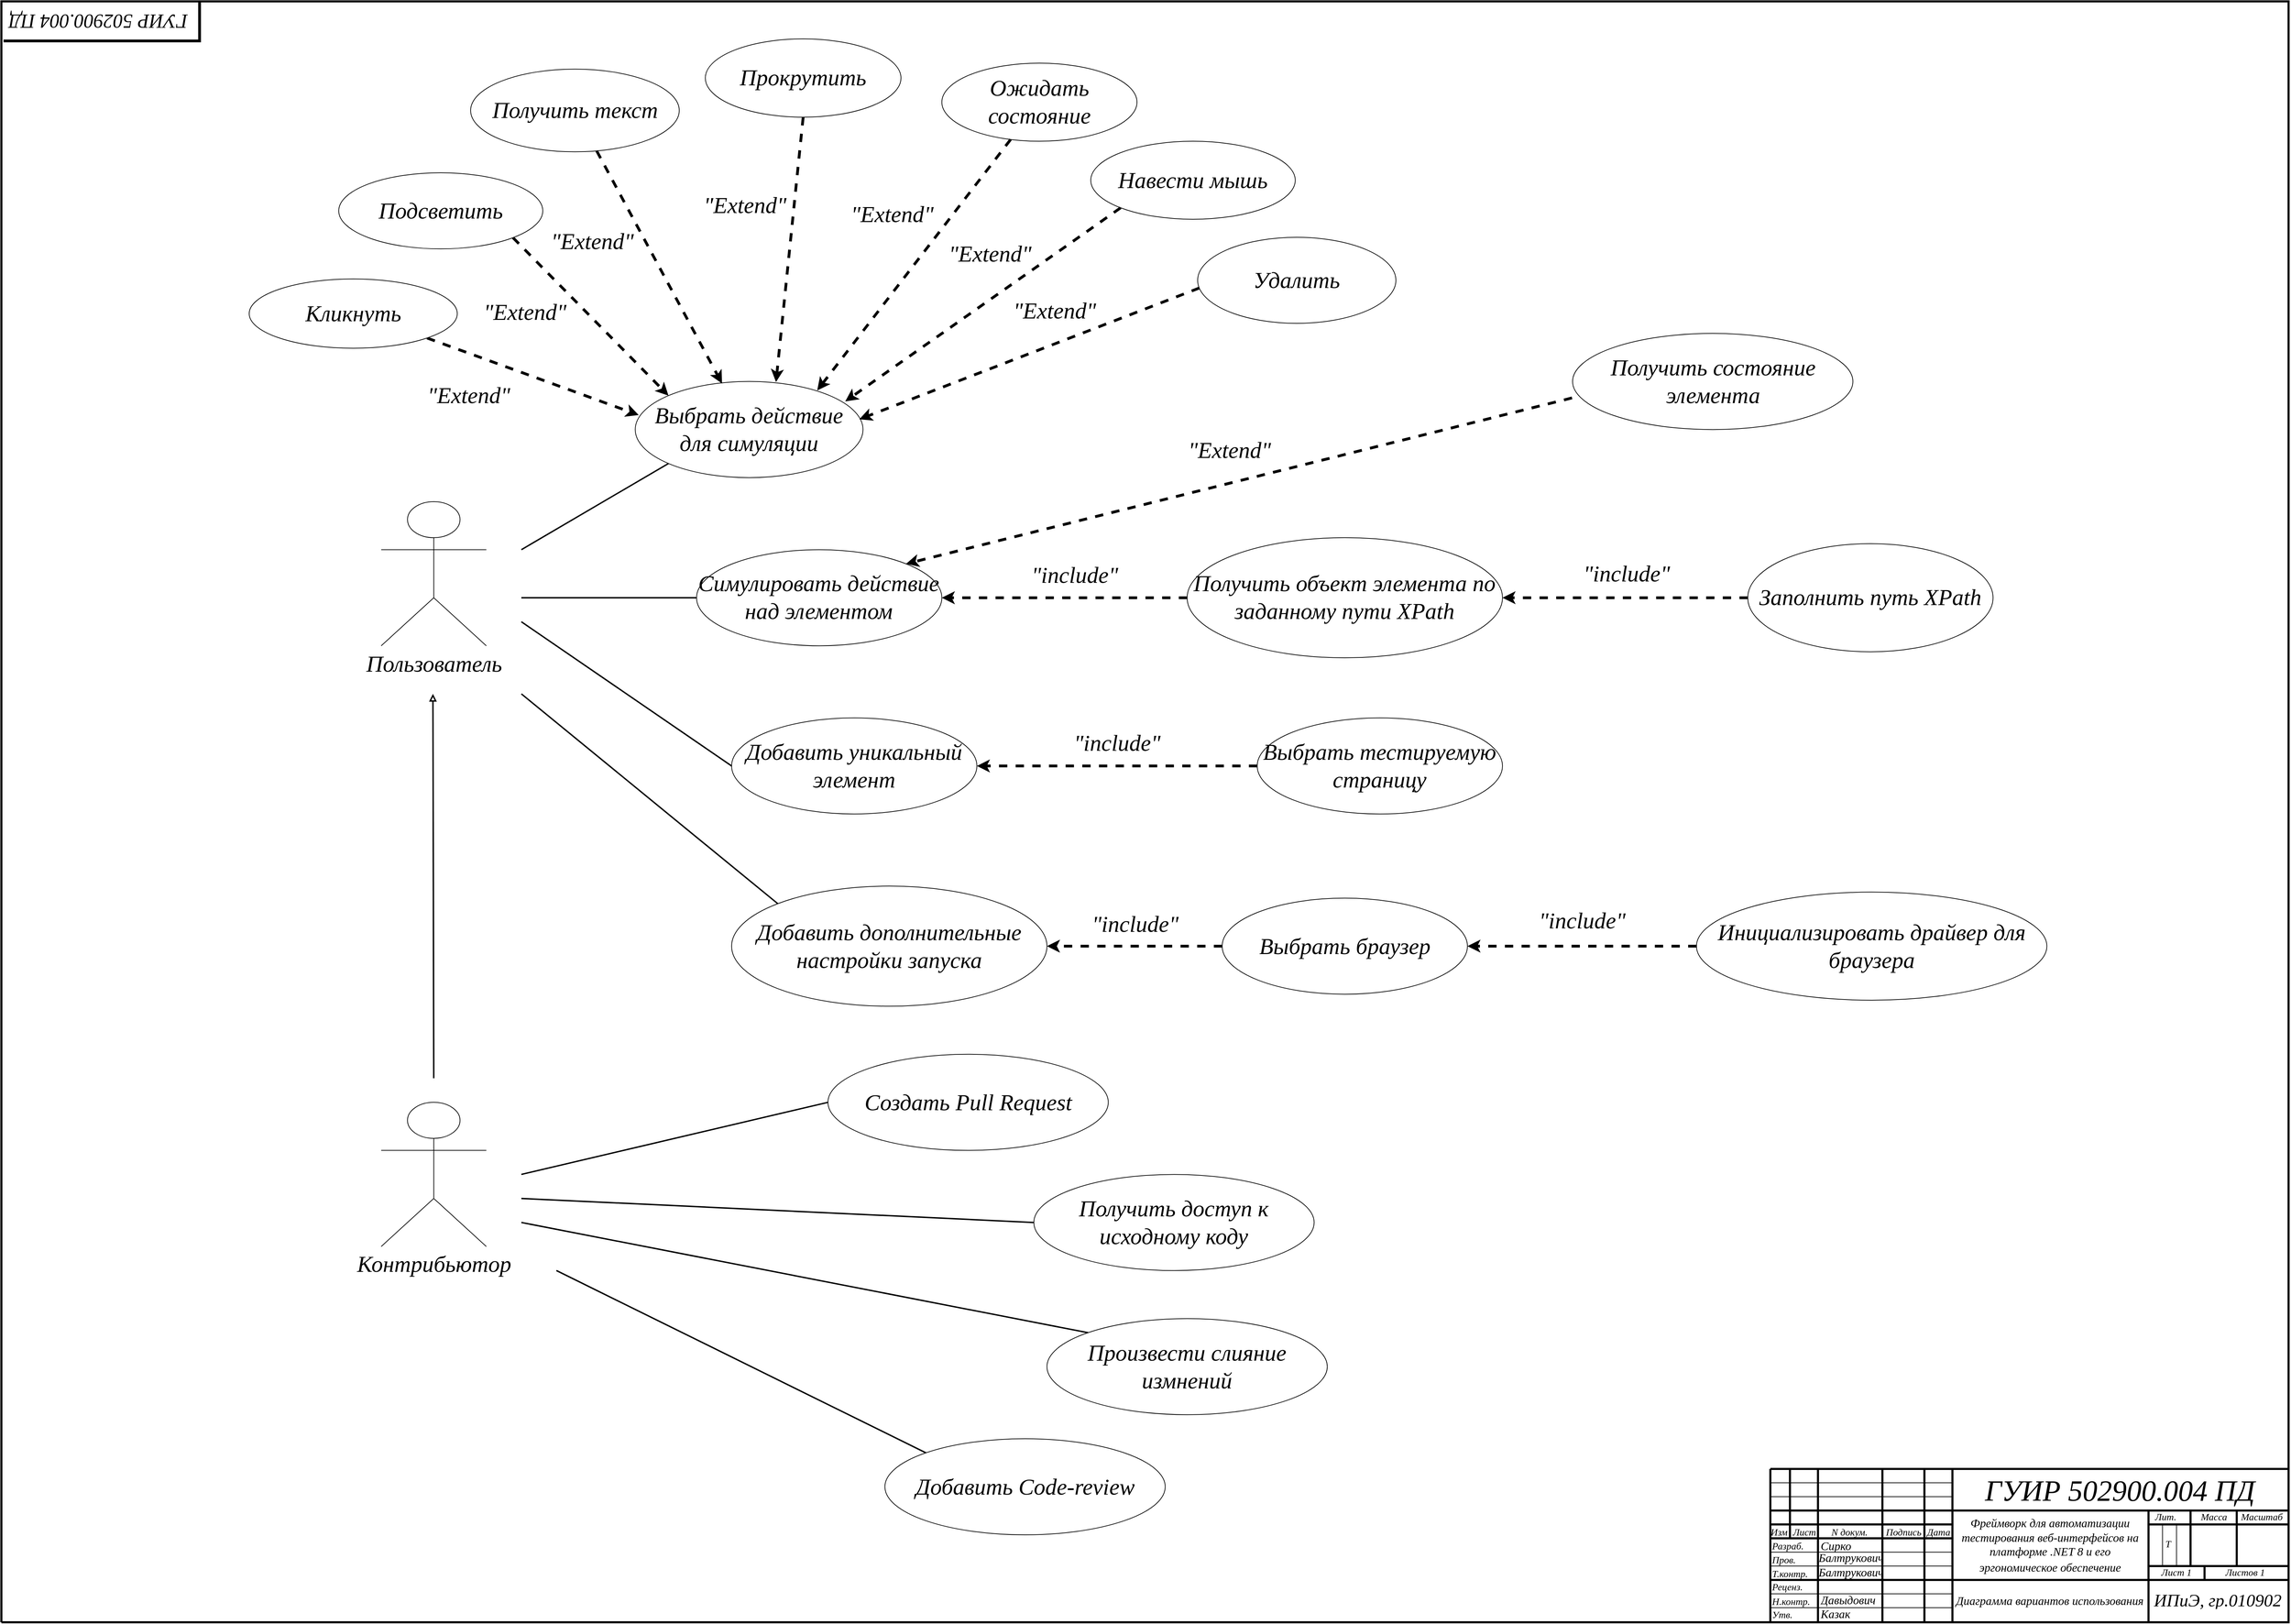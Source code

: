 <mxfile version="24.4.8" type="device">
  <diagram id="C5RBs43oDa-KdzZeNtuy" name="Page-1">
    <mxGraphModel dx="1434" dy="836" grid="0" gridSize="10" guides="1" tooltips="1" connect="1" arrows="1" fold="1" page="1" pageScale="1" pageWidth="3300" pageHeight="2339" background="#ffffff" math="0" shadow="0">
      <root>
        <mxCell id="WIyWlLk6GJQsqaUBKTNV-0" />
        <mxCell id="WIyWlLk6GJQsqaUBKTNV-1" parent="WIyWlLk6GJQsqaUBKTNV-0" />
        <mxCell id="lW8Ky7CH6mHDjnRsKa6J-424" value="" style="group;fontFamily=isocpeur;fontStyle=2" parent="WIyWlLk6GJQsqaUBKTNV-1" vertex="1" connectable="0">
          <mxGeometry x="1" y="1" width="3297" height="2337" as="geometry" />
        </mxCell>
        <UserObject label="&amp;nbsp;&lt;div style=&quot;font-size: 13px;&quot;&gt;&lt;/div&gt;" tags="Фон" id="lW8Ky7CH6mHDjnRsKa6J-364">
          <mxCell style="verticalAlign=middle;align=center;overflow=width;vsdxID=1;fillColor=none;gradientColor=none;shape=stencil(nZBLDoAgDERP0z3SIyjew0SURgSD+Lu9kMZoXLhwN9O+tukAlrNpJg1SzDH4QW/URgNYgZTkjA4UkwJUgGXng+6DX1zLfmoymdXo17xh5zmRJ6Q42BWCfc2oJfdAr+Yv+AP9Cb7OJ3H/2JG1HNGz/84klThPVCc=);strokeColor=#000000;strokeWidth=3;points=[];labelBackgroundColor=none;rounded=0;html=1;whiteSpace=wrap;fontSize=13;fontFamily=isocpeur;fontStyle=2" parent="lW8Ky7CH6mHDjnRsKa6J-424" vertex="1">
            <mxGeometry x="2" y="1" width="3295" height="2336" as="geometry" />
          </mxCell>
        </UserObject>
        <UserObject label="" tags="Фон" id="lW8Ky7CH6mHDjnRsKa6J-365">
          <mxCell style="vsdxID=5;edgeStyle=none;startArrow=none;endArrow=none;startSize=5;endSize=5;strokeWidth=3;strokeColor=#000000;spacingTop=0;spacingBottom=0;spacingLeft=0;spacingRight=0;verticalAlign=middle;html=1;labelBackgroundColor=none;rounded=0;fontFamily=isocpeur;fontStyle=2" parent="lW8Ky7CH6mHDjnRsKa6J-424" edge="1">
            <mxGeometry relative="1" as="geometry">
              <Array as="points" />
              <mxPoint x="2550.433" y="2336" as="sourcePoint" />
              <mxPoint x="2550.433" y="2116" as="targetPoint" />
            </mxGeometry>
          </mxCell>
        </UserObject>
        <UserObject label="" tags="Фон" id="lW8Ky7CH6mHDjnRsKa6J-366">
          <mxCell style="vsdxID=2;edgeStyle=none;startArrow=none;endArrow=none;startSize=5;endSize=5;strokeWidth=3;strokeColor=#000000;spacingTop=0;spacingBottom=0;spacingLeft=0;spacingRight=0;verticalAlign=middle;html=1;labelBackgroundColor=none;rounded=0;fontFamily=isocpeur;fontStyle=2" parent="lW8Ky7CH6mHDjnRsKa6J-424" edge="1">
            <mxGeometry relative="1" as="geometry">
              <mxPoint as="offset" />
              <Array as="points" />
              <mxPoint x="2550.433" y="2116" as="sourcePoint" />
              <mxPoint x="3297" y="2116" as="targetPoint" />
            </mxGeometry>
          </mxCell>
        </UserObject>
        <UserObject label="" tags="Фон" id="lW8Ky7CH6mHDjnRsKa6J-367">
          <mxCell style="vsdxID=6;edgeStyle=none;startArrow=none;endArrow=none;startSize=5;endSize=5;strokeWidth=3;strokeColor=#000000;spacingTop=0;spacingBottom=0;spacingLeft=0;spacingRight=0;verticalAlign=middle;html=1;labelBackgroundColor=none;rounded=0;fontFamily=isocpeur;fontStyle=2" parent="lW8Ky7CH6mHDjnRsKa6J-424" edge="1">
            <mxGeometry relative="1" as="geometry">
              <mxPoint as="offset" />
              <Array as="points" />
              <mxPoint x="2550.433" y="2176" as="sourcePoint" />
              <mxPoint x="3297" y="2176" as="targetPoint" />
            </mxGeometry>
          </mxCell>
        </UserObject>
        <UserObject label="" tags="Фон" id="lW8Ky7CH6mHDjnRsKa6J-368">
          <mxCell style="vsdxID=8;edgeStyle=none;startArrow=none;endArrow=none;startSize=5;endSize=5;strokeWidth=3;strokeColor=#000000;spacingTop=0;spacingBottom=0;spacingLeft=0;spacingRight=0;verticalAlign=middle;html=1;labelBackgroundColor=none;rounded=0;fontFamily=isocpeur;fontStyle=2" parent="lW8Ky7CH6mHDjnRsKa6J-424" edge="1">
            <mxGeometry relative="1" as="geometry">
              <Array as="points" />
              <mxPoint x="2619.037" y="2336" as="sourcePoint" />
              <mxPoint x="2619.037" y="2116" as="targetPoint" />
            </mxGeometry>
          </mxCell>
        </UserObject>
        <UserObject label="" tags="Фон" id="lW8Ky7CH6mHDjnRsKa6J-369">
          <mxCell style="vsdxID=9;edgeStyle=none;startArrow=none;endArrow=none;startSize=5;endSize=5;strokeWidth=3;strokeColor=#000000;spacingTop=0;spacingBottom=0;spacingLeft=0;spacingRight=0;verticalAlign=middle;html=1;labelBackgroundColor=none;rounded=0;fontFamily=isocpeur;fontStyle=2" parent="lW8Ky7CH6mHDjnRsKa6J-424" edge="1">
            <mxGeometry relative="1" as="geometry">
              <Array as="points" />
              <mxPoint x="2711.853" y="2336" as="sourcePoint" />
              <mxPoint x="2711.853" y="2116" as="targetPoint" />
            </mxGeometry>
          </mxCell>
        </UserObject>
        <UserObject label="" tags="Фон" id="lW8Ky7CH6mHDjnRsKa6J-370">
          <mxCell style="vsdxID=10;edgeStyle=none;startArrow=none;endArrow=none;startSize=5;endSize=5;strokeWidth=3;strokeColor=#000000;spacingTop=0;spacingBottom=0;spacingLeft=0;spacingRight=0;verticalAlign=middle;html=1;labelBackgroundColor=none;rounded=0;fontFamily=isocpeur;fontStyle=2" parent="lW8Ky7CH6mHDjnRsKa6J-424" edge="1">
            <mxGeometry relative="1" as="geometry">
              <Array as="points" />
              <mxPoint x="2772.386" y="2336" as="sourcePoint" />
              <mxPoint x="2772.386" y="2116" as="targetPoint" />
            </mxGeometry>
          </mxCell>
        </UserObject>
        <UserObject label="" tags="Фон" id="lW8Ky7CH6mHDjnRsKa6J-371">
          <mxCell style="vsdxID=11;edgeStyle=none;startArrow=none;endArrow=none;startSize=5;endSize=5;strokeWidth=3;strokeColor=#000000;spacingTop=0;spacingBottom=0;spacingLeft=0;spacingRight=0;verticalAlign=middle;html=1;labelBackgroundColor=none;rounded=0;fontFamily=isocpeur;fontStyle=2" parent="lW8Ky7CH6mHDjnRsKa6J-424" edge="1">
            <mxGeometry relative="1" as="geometry">
              <Array as="points" />
              <mxPoint x="2812.741" y="2336" as="sourcePoint" />
              <mxPoint x="2812.741" y="2116" as="targetPoint" />
            </mxGeometry>
          </mxCell>
        </UserObject>
        <UserObject label="" tags="Фон" id="lW8Ky7CH6mHDjnRsKa6J-372">
          <mxCell style="vsdxID=12;edgeStyle=none;startArrow=none;endArrow=none;startSize=5;endSize=5;strokeWidth=3;strokeColor=#000000;spacingTop=0;spacingBottom=0;spacingLeft=0;spacingRight=0;verticalAlign=middle;html=1;labelBackgroundColor=none;rounded=0;fontFamily=isocpeur;fontStyle=2" parent="lW8Ky7CH6mHDjnRsKa6J-424" edge="1">
            <mxGeometry relative="1" as="geometry">
              <Array as="points" />
              <mxPoint x="3095.225" y="2336" as="sourcePoint" />
              <mxPoint x="3095.225" y="2176" as="targetPoint" />
            </mxGeometry>
          </mxCell>
        </UserObject>
        <UserObject label="" tags="Фон" id="lW8Ky7CH6mHDjnRsKa6J-373">
          <mxCell style="vsdxID=13;edgeStyle=none;startArrow=none;endArrow=none;startSize=5;endSize=5;strokeColor=#000000;spacingTop=0;spacingBottom=0;spacingLeft=0;spacingRight=0;verticalAlign=middle;html=1;labelBackgroundColor=none;rounded=0;fontFamily=isocpeur;fontStyle=2" parent="lW8Ky7CH6mHDjnRsKa6J-424" edge="1">
            <mxGeometry relative="1" as="geometry">
              <mxPoint as="offset" />
              <Array as="points" />
              <mxPoint x="2550.433" y="2316" as="sourcePoint" />
              <mxPoint x="2812.741" y="2316" as="targetPoint" />
            </mxGeometry>
          </mxCell>
        </UserObject>
        <UserObject label="&lt;div style=&quot;font-size: 1px&quot;&gt;&lt;/div&gt;" tags="Фон" id="lW8Ky7CH6mHDjnRsKa6J-374">
          <mxCell style="vsdxID=14;edgeStyle=none;startArrow=none;endArrow=none;startSize=5;endSize=5;strokeColor=#000000;spacingTop=0;spacingBottom=0;spacingLeft=0;spacingRight=0;verticalAlign=middle;html=1;labelBackgroundColor=none;rounded=0;align=center;fontFamily=isocpeur;fontStyle=2" parent="lW8Ky7CH6mHDjnRsKa6J-424" edge="1">
            <mxGeometry relative="1" as="geometry">
              <mxPoint as="offset" />
              <Array as="points" />
              <mxPoint x="2550.433" y="2296" as="sourcePoint" />
              <mxPoint x="2812.741" y="2296" as="targetPoint" />
            </mxGeometry>
          </mxCell>
        </UserObject>
        <UserObject label="" tags="Фон" id="lW8Ky7CH6mHDjnRsKa6J-375">
          <mxCell style="vsdxID=15;edgeStyle=none;startArrow=none;endArrow=none;startSize=5;endSize=5;strokeColor=#000000;spacingTop=0;spacingBottom=0;spacingLeft=0;spacingRight=0;verticalAlign=middle;html=1;labelBackgroundColor=none;rounded=0;fontFamily=isocpeur;fontStyle=2" parent="lW8Ky7CH6mHDjnRsKa6J-424" edge="1">
            <mxGeometry relative="1" as="geometry">
              <mxPoint as="offset" />
              <Array as="points" />
              <mxPoint x="2550.433" y="2256" as="sourcePoint" />
              <mxPoint x="2812.741" y="2256" as="targetPoint" />
            </mxGeometry>
          </mxCell>
        </UserObject>
        <UserObject label="" tags="Фон" id="lW8Ky7CH6mHDjnRsKa6J-376">
          <mxCell style="vsdxID=16;edgeStyle=none;startArrow=none;endArrow=none;startSize=5;endSize=5;strokeColor=#000000;spacingTop=0;spacingBottom=0;spacingLeft=0;spacingRight=0;verticalAlign=middle;html=1;labelBackgroundColor=none;rounded=0;fontFamily=isocpeur;fontStyle=2" parent="lW8Ky7CH6mHDjnRsKa6J-424" edge="1">
            <mxGeometry relative="1" as="geometry">
              <mxPoint as="offset" />
              <Array as="points" />
              <mxPoint x="2550.433" y="2236" as="sourcePoint" />
              <mxPoint x="2812.741" y="2236" as="targetPoint" />
            </mxGeometry>
          </mxCell>
        </UserObject>
        <UserObject label="&lt;div style=&quot;font-size: 1px&quot;&gt;&lt;/div&gt;" tags="Фон" id="lW8Ky7CH6mHDjnRsKa6J-377">
          <mxCell style="vsdxID=17;edgeStyle=none;startArrow=none;endArrow=none;startSize=5;endSize=5;strokeWidth=3;strokeColor=#000000;spacingTop=0;spacingBottom=0;spacingLeft=0;spacingRight=0;verticalAlign=middle;html=1;labelBackgroundColor=none;rounded=0;align=center;fontFamily=isocpeur;fontStyle=2" parent="lW8Ky7CH6mHDjnRsKa6J-424" edge="1">
            <mxGeometry relative="1" as="geometry">
              <mxPoint as="offset" />
              <Array as="points" />
              <mxPoint x="2550.433" y="2216" as="sourcePoint" />
              <mxPoint x="2812.741" y="2216" as="targetPoint" />
            </mxGeometry>
          </mxCell>
        </UserObject>
        <UserObject label="" tags="Фон" id="lW8Ky7CH6mHDjnRsKa6J-378">
          <mxCell style="vsdxID=18;edgeStyle=none;startArrow=none;endArrow=none;startSize=5;endSize=5;strokeWidth=3;strokeColor=#000000;spacingTop=0;spacingBottom=0;spacingLeft=0;spacingRight=0;verticalAlign=middle;html=1;labelBackgroundColor=none;rounded=0;fontFamily=isocpeur;fontStyle=2" parent="lW8Ky7CH6mHDjnRsKa6J-424" edge="1">
            <mxGeometry relative="1" as="geometry">
              <mxPoint as="offset" />
              <Array as="points" />
              <mxPoint x="2550.433" y="2196" as="sourcePoint" />
              <mxPoint x="2812.741" y="2196" as="targetPoint" />
            </mxGeometry>
          </mxCell>
        </UserObject>
        <UserObject label="" tags="Фон" id="lW8Ky7CH6mHDjnRsKa6J-379">
          <mxCell style="vsdxID=19;edgeStyle=none;startArrow=none;endArrow=none;startSize=5;endSize=5;strokeColor=#000000;spacingTop=0;spacingBottom=0;spacingLeft=0;spacingRight=0;verticalAlign=middle;html=1;labelBackgroundColor=none;rounded=0;fontFamily=isocpeur;fontStyle=2" parent="lW8Ky7CH6mHDjnRsKa6J-424" edge="1">
            <mxGeometry relative="1" as="geometry">
              <mxPoint as="offset" />
              <Array as="points" />
              <mxPoint x="2550.433" y="2156" as="sourcePoint" />
              <mxPoint x="2812.741" y="2156" as="targetPoint" />
            </mxGeometry>
          </mxCell>
        </UserObject>
        <UserObject label="" tags="Фон" id="lW8Ky7CH6mHDjnRsKa6J-380">
          <mxCell style="vsdxID=20;edgeStyle=none;startArrow=none;endArrow=none;startSize=5;endSize=5;strokeColor=#000000;spacingTop=0;spacingBottom=0;spacingLeft=0;spacingRight=0;verticalAlign=middle;html=1;labelBackgroundColor=none;rounded=0;fontFamily=isocpeur;fontStyle=2" parent="lW8Ky7CH6mHDjnRsKa6J-424" edge="1">
            <mxGeometry relative="1" as="geometry">
              <mxPoint as="offset" />
              <Array as="points" />
              <mxPoint x="2550.433" y="2136" as="sourcePoint" />
              <mxPoint x="2812.741" y="2136" as="targetPoint" />
            </mxGeometry>
          </mxCell>
        </UserObject>
        <UserObject label="" tags="Фон" id="lW8Ky7CH6mHDjnRsKa6J-381">
          <mxCell style="vsdxID=21;edgeStyle=none;startArrow=none;endArrow=none;startSize=5;endSize=5;strokeWidth=3;strokeColor=#000000;spacingTop=0;spacingBottom=0;spacingLeft=0;spacingRight=0;verticalAlign=middle;html=1;labelBackgroundColor=none;rounded=0;fontFamily=isocpeur;fontStyle=2" parent="lW8Ky7CH6mHDjnRsKa6J-424" edge="1">
            <mxGeometry relative="1" as="geometry">
              <Array as="points" />
              <mxPoint x="2578.682" y="2116" as="sourcePoint" />
              <mxPoint x="2578.682" y="2216" as="targetPoint" />
            </mxGeometry>
          </mxCell>
        </UserObject>
        <mxCell id="lW8Ky7CH6mHDjnRsKa6J-382" value="&lt;div style=&quot;font-size: 1px&quot;&gt;&lt;/div&gt;" style="text;vsdxID=21;edgeStyle=none;startArrow=none;endArrow=none;startSize=5;endSize=5;strokeWidth=3;strokeColor=none;spacingTop=0;spacingBottom=0;spacingLeft=0;spacingRight=0;verticalAlign=middle;html=1;labelBackgroundColor=none;rounded=0;align=center;overflow=width;fillColor=none;gradientColor=none;whiteSpace=wrap;;html=1;;rotation=270;fontFamily=isocpeur;fontStyle=2" parent="lW8Ky7CH6mHDjnRsKa6J-381" vertex="1">
          <mxGeometry width="100" height="1" relative="1" as="geometry">
            <mxPoint y="-0.5" as="offset" />
          </mxGeometry>
        </mxCell>
        <UserObject label="" tags="Фон" id="lW8Ky7CH6mHDjnRsKa6J-383">
          <mxCell style="vsdxID=22;edgeStyle=none;startArrow=none;endArrow=none;startSize=5;endSize=5;strokeWidth=3;strokeColor=#000000;spacingTop=0;spacingBottom=0;spacingLeft=0;spacingRight=0;verticalAlign=middle;html=1;labelBackgroundColor=none;rounded=0;fontFamily=isocpeur;fontStyle=2" parent="lW8Ky7CH6mHDjnRsKa6J-424" edge="1">
            <mxGeometry relative="1" as="geometry">
              <mxPoint as="offset" />
              <Array as="points" />
              <mxPoint x="3095.225" y="2256" as="sourcePoint" />
              <mxPoint x="3297" y="2256" as="targetPoint" />
            </mxGeometry>
          </mxCell>
        </UserObject>
        <UserObject label="" tags="Фон" id="lW8Ky7CH6mHDjnRsKa6J-384">
          <mxCell style="vsdxID=23;edgeStyle=none;startArrow=none;endArrow=none;startSize=5;endSize=5;strokeWidth=3;strokeColor=#000000;spacingTop=0;spacingBottom=0;spacingLeft=0;spacingRight=0;verticalAlign=middle;html=1;labelBackgroundColor=none;rounded=0;fontFamily=isocpeur;fontStyle=2" parent="lW8Ky7CH6mHDjnRsKa6J-424" edge="1">
            <mxGeometry relative="1" as="geometry">
              <mxPoint as="offset" />
              <Array as="points" />
              <mxPoint x="3095.225" y="2196" as="sourcePoint" />
              <mxPoint x="3297" y="2196" as="targetPoint" />
            </mxGeometry>
          </mxCell>
        </UserObject>
        <UserObject label="" tags="Фон" id="lW8Ky7CH6mHDjnRsKa6J-385">
          <mxCell style="vsdxID=24;edgeStyle=none;startArrow=none;endArrow=none;startSize=5;endSize=5;strokeColor=#000000;spacingTop=0;spacingBottom=0;spacingLeft=0;spacingRight=0;verticalAlign=middle;html=1;labelBackgroundColor=none;rounded=0;fontFamily=isocpeur;fontStyle=2" parent="lW8Ky7CH6mHDjnRsKa6J-424" edge="1">
            <mxGeometry relative="1" as="geometry">
              <Array as="points" />
              <mxPoint x="3115.403" y="2196" as="sourcePoint" />
              <mxPoint x="3115.403" y="2256" as="targetPoint" />
            </mxGeometry>
          </mxCell>
        </UserObject>
        <UserObject label="" tags="Фон" id="lW8Ky7CH6mHDjnRsKa6J-386">
          <mxCell style="vsdxID=25;edgeStyle=none;startArrow=none;endArrow=none;startSize=5;endSize=5;strokeColor=#000000;spacingTop=0;spacingBottom=0;spacingLeft=0;spacingRight=0;verticalAlign=middle;html=1;labelBackgroundColor=none;rounded=0;fontFamily=isocpeur;fontStyle=2" parent="lW8Ky7CH6mHDjnRsKa6J-424" edge="1">
            <mxGeometry relative="1" as="geometry">
              <Array as="points" />
              <mxPoint x="3135.58" y="2196" as="sourcePoint" />
              <mxPoint x="3135.58" y="2256" as="targetPoint" />
            </mxGeometry>
          </mxCell>
        </UserObject>
        <UserObject label="" tags="Фон" id="lW8Ky7CH6mHDjnRsKa6J-387">
          <mxCell style="vsdxID=26;edgeStyle=none;startArrow=none;endArrow=none;startSize=5;endSize=5;strokeWidth=3;strokeColor=#000000;spacingTop=0;spacingBottom=0;spacingLeft=0;spacingRight=0;verticalAlign=middle;html=1;labelBackgroundColor=none;rounded=0;fontFamily=isocpeur;fontStyle=2" parent="lW8Ky7CH6mHDjnRsKa6J-424" edge="1">
            <mxGeometry relative="1" as="geometry">
              <Array as="points" />
              <mxPoint x="3155.758" y="2176" as="sourcePoint" />
              <mxPoint x="3155.758" y="2256" as="targetPoint" />
            </mxGeometry>
          </mxCell>
        </UserObject>
        <UserObject label="" tags="Фон" id="lW8Ky7CH6mHDjnRsKa6J-388">
          <mxCell style="vsdxID=27;edgeStyle=none;startArrow=none;endArrow=none;startSize=5;endSize=5;strokeWidth=3;strokeColor=#000000;spacingTop=0;spacingBottom=0;spacingLeft=0;spacingRight=0;verticalAlign=middle;html=1;labelBackgroundColor=none;rounded=0;fontFamily=isocpeur;fontStyle=2" parent="lW8Ky7CH6mHDjnRsKa6J-424" edge="1">
            <mxGeometry relative="1" as="geometry">
              <Array as="points" />
              <mxPoint x="3222.343" y="2176" as="sourcePoint" />
              <mxPoint x="3222.343" y="2256" as="targetPoint" />
            </mxGeometry>
          </mxCell>
        </UserObject>
        <UserObject label="" tags="Фон" id="lW8Ky7CH6mHDjnRsKa6J-389">
          <mxCell style="vsdxID=28;edgeStyle=none;startArrow=none;endArrow=none;startSize=5;endSize=5;strokeWidth=3;strokeColor=#000000;spacingTop=0;spacingBottom=0;spacingLeft=0;spacingRight=0;verticalAlign=middle;html=1;labelBackgroundColor=none;rounded=0;fontFamily=isocpeur;fontStyle=2" parent="lW8Ky7CH6mHDjnRsKa6J-424" edge="1">
            <mxGeometry relative="1" as="geometry">
              <Array as="points" />
              <mxPoint x="3175.935" y="2256" as="sourcePoint" />
              <mxPoint x="3175.935" y="2276" as="targetPoint" />
            </mxGeometry>
          </mxCell>
        </UserObject>
        <UserObject label="&lt;div style=&quot;font-size: 1px&quot;&gt;&lt;p style=&quot;text-align:center;margin-left:0;margin-right:0;margin-top:0px;margin-bottom:0px;text-indent:0;vertical-align:middle;direction:ltr;&quot;&gt;&lt;font style=&quot;font-size: 42.33px; color: rgb(0, 0, 0); direction: ltr; letter-spacing: 0px; line-height: 100%; opacity: 1;&quot;&gt;&lt;span&gt;ГУИР 502900&lt;/span&gt;&lt;/font&gt;&lt;font style=&quot;font-size: 42.33px; color: rgb(0, 0, 0); direction: ltr; letter-spacing: 0px; line-height: 100%; opacity: 1;&quot;&gt;&lt;span&gt;.&lt;/span&gt;&lt;/font&gt;&lt;font style=&quot;font-size: 42.33px; color: rgb(0, 0, 0); direction: ltr; letter-spacing: 0px; line-height: 100%; opacity: 1;&quot;&gt;&lt;span&gt;004&lt;/span&gt;&lt;/font&gt;&lt;font style=&quot;font-size: 42.33px; color: rgb(0, 0, 0); direction: ltr; letter-spacing: 0px; line-height: 100%; opacity: 1;&quot;&gt;&lt;span&gt;&amp;nbsp;&lt;/span&gt;&lt;/font&gt;&lt;font style=&quot;font-size: 42.33px; color: rgb(0, 0, 0); direction: ltr; letter-spacing: 0px; line-height: 100%; opacity: 1;&quot;&gt;&lt;span&gt;ПД&lt;/span&gt;&lt;/font&gt;&lt;font style=&quot;font-size: 42.33px; color: rgb(0, 0, 0); direction: ltr; letter-spacing: 0px; line-height: 100%; opacity: 1;&quot;&gt;&lt;span&gt;&lt;br&gt;&lt;/span&gt;&lt;/font&gt;&lt;/p&gt;&lt;/div&gt;" tags="Фон" id="lW8Ky7CH6mHDjnRsKa6J-393">
          <mxCell style="verticalAlign=middle;align=center;overflow=width;vsdxID=232;fillColor=none;gradientColor=none;shape=stencil(nZBLDoAgDERP0z3SIyjew0SURgSD+Lu9kMZoXLhwN9O+tukAlrNpJg1SzDH4QW/URgNYgZTkjA4UkwJUgGXng+6DX1zLfmoymdXo17xh5zmRJ6Q42BWCfc2oJfdAr+Yv+AP9Cb7OJ3H/2JG1HNGz/84klThPVCc=);strokeColor=none;points=[];labelBackgroundColor=none;rounded=0;html=1;whiteSpace=wrap;fontFamily=isocpeur;fontStyle=2" parent="lW8Ky7CH6mHDjnRsKa6J-424" vertex="1">
            <mxGeometry x="2811.732" y="2118" width="484.259" height="60" as="geometry" />
          </mxCell>
        </UserObject>
        <UserObject label="" tags="Фон" id="lW8Ky7CH6mHDjnRsKa6J-394">
          <mxCell style="vsdxID=235;fillColor=#FFFFFF;gradientColor=none;shape=stencil(nY9LDoAgDERP0z3SI/i5B4koRAWC+Lu9NI3xs3Q3075ppoDlbFTQIMWcoh/0ZttkACuQ0jqjo01ZAdaAZeej7qNfXMs+KCJJTX6lCzvnBCWkONgVgn3D6GjdA72Wv+AXmsXdh1957r7d84j/xvoE);strokeColor=#000000;strokeWidth=4;points=[];labelBackgroundColor=none;rounded=0;html=1;whiteSpace=wrap;fontFamily=isocpeur;fontStyle=2" parent="lW8Ky7CH6mHDjnRsKa6J-424" vertex="1">
            <mxGeometry x="5.044" y="1" width="282.485" height="57" as="geometry" />
          </mxCell>
        </UserObject>
        <UserObject label="&lt;div style=&quot;font-size: 1px&quot;&gt;&lt;p style=&quot;text-align:center;margin-left:0;margin-right:0;margin-top:0px;margin-bottom:0px;text-indent:0;vertical-align:middle;direction:ltr;&quot;&gt;&lt;font style=&quot;font-size: 25.4px; color: rgb(0, 0, 0); direction: ltr; letter-spacing: 0px; line-height: 100%; opacity: 1;&quot;&gt;&lt;span&gt;ИПиЭ,&lt;/span&gt;&lt;/font&gt;&lt;font style=&quot;font-size: 25.4px; color: rgb(0, 0, 0); direction: ltr; letter-spacing: 0px; line-height: 100%; opacity: 1;&quot;&gt;&lt;span&gt; &lt;/span&gt;&lt;/font&gt;&lt;font style=&quot;font-size: 25.4px; color: rgb(0, 0, 0); direction: ltr; letter-spacing: 0px; line-height: 100%; opacity: 1;&quot;&gt;&lt;span&gt;гр.010902&lt;/span&gt;&lt;/font&gt;&lt;font style=&quot;font-size: 25.4px; color: rgb(0, 0, 0); direction: ltr; letter-spacing: 0px; line-height: 100%; opacity: 1;&quot;&gt;&lt;span&gt;&lt;br&gt;&lt;/span&gt;&lt;/font&gt;&lt;/p&gt;&lt;/div&gt;" tags="Фон" id="lW8Ky7CH6mHDjnRsKa6J-395">
          <mxCell style="verticalAlign=middle;align=center;overflow=width;vsdxID=246;fillColor=none;gradientColor=none;shape=stencil(nZBLDoAgDERP0z3SIyjew0SURgSD+Lu9kMZoXLhwN9O+tukAlrNpJg1SzDH4QW/URgNYgZTkjA4UkwJUgGXng+6DX1zLfmoymdXo17xh5zmRJ6Q42BWCfc2oJfdAr+Yv+AP9Cb7OJ3H/2JG1HNGz/84klThPVCc=);strokeColor=none;points=[[1,0.02,0]];labelBackgroundColor=none;rounded=0;html=1;whiteSpace=wrap;fontFamily=isocpeur;fontStyle=2" parent="lW8Ky7CH6mHDjnRsKa6J-424" vertex="1">
            <mxGeometry x="3094.216" y="2275" width="201.775" height="60" as="geometry" />
          </mxCell>
        </UserObject>
        <UserObject label="&lt;div style=&quot;font-size: 1px&quot;&gt;&lt;p style=&quot;text-align:center;margin-left:0;margin-right:0;margin-top:0px;margin-bottom:0px;text-indent:0;vertical-align:middle;direction:ltr;&quot;&gt;&lt;font style=&quot;font-size: 14.11px; color: rgb(0, 0, 0); direction: ltr; letter-spacing: 0px; line-height: 120%; opacity: 1;&quot;&gt;&lt;span&gt;N &lt;/span&gt;&lt;/font&gt;&lt;font style=&quot;font-size: 14.11px; color: rgb(0, 0, 0); direction: ltr; letter-spacing: 0px; line-height: 120%; opacity: 1;&quot;&gt;&lt;span&gt;докум.&lt;br&gt;&lt;/span&gt;&lt;/font&gt;&lt;/p&gt;&lt;/div&gt;" tags="Фон" id="lW8Ky7CH6mHDjnRsKa6J-396">
          <mxCell style="verticalAlign=middle;align=center;overflow=width;vsdxID=380;fillColor=none;gradientColor=none;shape=stencil(nZBLDoAgDERP0z3SIyjew0SURgSD+Lu9kMZoXLhwN9O+tukAlrNpJg1SzDH4QW/URgNYgZTkjA4UkwJUgGXng+6DX1zLfmoymdXo17xh5zmRJ6Q42BWCfc2oJfdAr+Yv+AP9Cb7OJ3H/2JG1HNGz/84klThPVCc=);strokeColor=none;points=[];labelBackgroundColor=none;rounded=0;html=1;whiteSpace=wrap;fontFamily=isocpeur;fontStyle=2" parent="lW8Ky7CH6mHDjnRsKa6J-424" vertex="1">
            <mxGeometry x="2619.037" y="2197" width="90.799" height="20" as="geometry" />
          </mxCell>
        </UserObject>
        <UserObject label="&lt;div style=&quot;font-size: 1px&quot;&gt;&lt;font style=&quot;font-size: 14.11px; color: rgb(0, 0, 0); direction: ltr; letter-spacing: 0px; line-height: 120%; opacity: 1;&quot;&gt;&lt;span&gt;Подпись&lt;br&gt;&lt;/span&gt;&lt;/font&gt;&lt;/div&gt;" tags="Фон" id="lW8Ky7CH6mHDjnRsKa6J-397">
          <mxCell style="verticalAlign=middle;align=center;overflow=width;vsdxID=381;fillColor=none;gradientColor=none;shape=stencil(nZBLDoAgDERP0z3SIyjew0SURgSD+Lu9kMZoXLhwN9O+tukAlrNpJg1SzDH4QW/URgNYgZTkjA4UkwJUgGXng+6DX1zLfmoymdXo17xh5zmRJ6Q42BWCfc2oJfdAr+Yv+AP9Cb7OJ3H/2JG1HNGz/84klThPVCc=);strokeColor=none;points=[];labelBackgroundColor=none;rounded=0;html=1;whiteSpace=wrap;fontFamily=isocpeur;fontStyle=2" parent="lW8Ky7CH6mHDjnRsKa6J-424" vertex="1">
            <mxGeometry x="2709.835" y="2197" width="64.568" height="20" as="geometry" />
          </mxCell>
        </UserObject>
        <UserObject label="&lt;div style=&quot;font-size: 1px&quot;&gt;&lt;font style=&quot;font-size: 14.11px; color: rgb(0, 0, 0); direction: ltr; letter-spacing: 0px; line-height: 120%; opacity: 1;&quot;&gt;&lt;span&gt;Дата&lt;br&gt;&lt;/span&gt;&lt;/font&gt;&lt;/div&gt;" tags="Фон" id="lW8Ky7CH6mHDjnRsKa6J-398">
          <mxCell style="verticalAlign=middle;align=center;overflow=width;vsdxID=382;fillColor=none;gradientColor=none;shape=stencil(nZBLDoAgDERP0z3SIyjew0SURgSD+Lu9kMZoXLhwN9O+tukAlrNpJg1SzDH4QW/URgNYgZTkjA4UkwJUgGXng+6DX1zLfmoymdXo17xh5zmRJ6Q42BWCfc2oJfdAr+Yv+AP9Cb7OJ3H/2JG1HNGz/84klThPVCc=);strokeColor=none;points=[];labelBackgroundColor=none;rounded=0;html=1;whiteSpace=wrap;fontFamily=isocpeur;fontStyle=2" parent="lW8Ky7CH6mHDjnRsKa6J-424" vertex="1">
            <mxGeometry x="2768.35" y="2197" width="50.444" height="20" as="geometry" />
          </mxCell>
        </UserObject>
        <UserObject label="&lt;div style=&quot;font-size: 1px&quot;&gt;&lt;font style=&quot;font-size: 14.11px; color: rgb(0, 0, 0); direction: ltr; letter-spacing: 0px; line-height: 120%; opacity: 1;&quot;&gt;&lt;span&gt;Изм&lt;br&gt;&lt;/span&gt;&lt;/font&gt;&lt;/div&gt;" tags="Фон" id="lW8Ky7CH6mHDjnRsKa6J-399">
          <mxCell style="verticalAlign=middle;align=center;overflow=width;vsdxID=384;fillColor=none;gradientColor=none;shape=stencil(nZBLDoAgDERP0z3SIyjew0SURgSD+Lu9kMZoXLhwN9O+tukAlrNpJg1SzDH4QW/URgNYgZTkjA4UkwJUgGXng+6DX1zLfmoymdXo17xh5zmRJ6Q42BWCfc2oJfdAr+Yv+AP9Cb7OJ3H/2JG1HNGz/84klThPVCc=);strokeColor=none;points=[];labelBackgroundColor=none;rounded=0;html=1;whiteSpace=wrap;fontFamily=isocpeur;fontStyle=2" parent="lW8Ky7CH6mHDjnRsKa6J-424" vertex="1">
            <mxGeometry x="2545.389" y="2197" width="36.319" height="20" as="geometry" />
          </mxCell>
        </UserObject>
        <UserObject label="&lt;div style=&quot;font-size: 1px&quot;&gt;&lt;font style=&quot;font-size: 14.11px; color: rgb(0, 0, 0); direction: ltr; letter-spacing: 0px; line-height: 120%; opacity: 1;&quot;&gt;&lt;span&gt;Лист&lt;br&gt;&lt;/span&gt;&lt;/font&gt;&lt;/div&gt;" tags="Фон" id="lW8Ky7CH6mHDjnRsKa6J-400">
          <mxCell style="verticalAlign=middle;align=center;overflow=width;vsdxID=385;fillColor=none;gradientColor=none;shape=stencil(nZBLDoAgDERP0z3SIyjew0SURgSD+Lu9kMZoXLhwN9O+tukAlrNpJg1SzDH4QW/URgNYgZTkjA4UkwJUgGXng+6DX1zLfmoymdXo17xh5zmRJ6Q42BWCfc2oJfdAr+Yv+AP9Cb7OJ3H/2JG1HNGz/84klThPVCc=);strokeColor=none;points=[];labelBackgroundColor=none;rounded=0;html=1;whiteSpace=wrap;fontFamily=isocpeur;fontStyle=2" parent="lW8Ky7CH6mHDjnRsKa6J-424" vertex="1">
            <mxGeometry x="2576.664" y="2197" width="45.399" height="20" as="geometry" />
          </mxCell>
        </UserObject>
        <UserObject label="&lt;div style=&quot;font-size: 1px&quot;&gt;&lt;p style=&quot;text-align:left;margin-left:0;margin-right:0;margin-top:0px;margin-bottom:0px;text-indent:0;vertical-align:middle;direction:ltr;&quot;&gt;&lt;font style=&quot;font-size: 14.11px; color: rgb(0, 0, 0); direction: ltr; letter-spacing: 0px; line-height: 120%; opacity: 1;&quot;&gt;&lt;span&gt;Пров.&lt;br&gt;&lt;/span&gt;&lt;/font&gt;&lt;/p&gt;&lt;/div&gt;" tags="Фон" id="lW8Ky7CH6mHDjnRsKa6J-401">
          <mxCell style="verticalAlign=middle;align=left;overflow=width;vsdxID=386;fillColor=none;gradientColor=none;shape=stencil(nZBLDoAgDERP0z3SIyjew0SURgSD+Lu9kMZoXLhwN9O+tukAlrNpJg1SzDH4QW/URgNYgZTkjA4UkwJUgGXng+6DX1zLfmoymdXo17xh5zmRJ6Q42BWCfc2oJfdAr+Yv+AP9Cb7OJ3H/2JG1HNGz/84klThPVCc=);strokeColor=none;points=[];labelBackgroundColor=none;rounded=0;html=1;whiteSpace=wrap;fontFamily=isocpeur;fontStyle=2" parent="lW8Ky7CH6mHDjnRsKa6J-424" vertex="1">
            <mxGeometry x="2553.424" y="2237" width="68.603" height="20" as="geometry" />
          </mxCell>
        </UserObject>
        <UserObject label="&lt;div style=&quot;font-size: 1px&quot;&gt;&lt;p style=&quot;text-align:left;margin-left:0;margin-right:0;margin-top:0px;margin-bottom:0px;text-indent:0;vertical-align:middle;direction:ltr;&quot;&gt;&lt;font style=&quot;font-size: 14.11px; color: rgb(0, 0, 0); direction: ltr; letter-spacing: 0px; line-height: 120%; opacity: 1;&quot;&gt;&lt;span&gt;Разраб.&lt;br&gt;&lt;/span&gt;&lt;/font&gt;&lt;/p&gt;&lt;/div&gt;" tags="Фон" id="lW8Ky7CH6mHDjnRsKa6J-402">
          <mxCell style="verticalAlign=middle;align=left;overflow=width;vsdxID=387;fillColor=none;gradientColor=none;shape=stencil(nZBLDoAgDERP0z3SIyjew0SURgSD+Lu9kMZoXLhwN9O+tukAlrNpJg1SzDH4QW/URgNYgZTkjA4UkwJUgGXng+6DX1zLfmoymdXo17xh5zmRJ6Q42BWCfc2oJfdAr+Yv+AP9Cb7OJ3H/2JG1HNGz/84klThPVCc=);strokeColor=none;points=[];labelBackgroundColor=none;rounded=0;html=1;whiteSpace=wrap;fontFamily=isocpeur;fontStyle=2" parent="lW8Ky7CH6mHDjnRsKa6J-424" vertex="1">
            <mxGeometry x="2553.424" y="2217" width="68.603" height="20" as="geometry" />
          </mxCell>
        </UserObject>
        <UserObject label="&lt;div style=&quot;font-size: 1px&quot;&gt;&lt;p style=&quot;text-align:left;margin-left:0;margin-right:0;margin-top:0px;margin-bottom:0px;text-indent:0;vertical-align:middle;direction:ltr;&quot;&gt;&lt;font style=&quot;font-size: 14.11px; color: rgb(0, 0, 0); direction: ltr; letter-spacing: 0px; line-height: 120%; opacity: 1;&quot;&gt;&lt;span&gt;Т.контр.&lt;br&gt;&lt;/span&gt;&lt;/font&gt;&lt;/p&gt;&lt;/div&gt;" tags="Фон" id="lW8Ky7CH6mHDjnRsKa6J-403">
          <mxCell style="verticalAlign=middle;align=left;overflow=width;vsdxID=388;fillColor=none;gradientColor=none;shape=stencil(nZBLDoAgDERP0z3SIyjew0SURgSD+Lu9kMZoXLhwN9O+tukAlrNpJg1SzDH4QW/URgNYgZTkjA4UkwJUgGXng+6DX1zLfmoymdXo17xh5zmRJ6Q42BWCfc2oJfdAr+Yv+AP9Cb7OJ3H/2JG1HNGz/84klThPVCc=);strokeColor=none;points=[];labelBackgroundColor=none;rounded=0;html=1;whiteSpace=wrap;fontFamily=isocpeur;fontStyle=2" parent="lW8Ky7CH6mHDjnRsKa6J-424" vertex="1">
            <mxGeometry x="2553.424" y="2257" width="68.603" height="20" as="geometry" />
          </mxCell>
        </UserObject>
        <UserObject label="&lt;div style=&quot;font-size: 1px&quot;&gt;&lt;p style=&quot;text-align:left;margin-left:0;margin-right:0;margin-top:0px;margin-bottom:0px;text-indent:0;vertical-align:middle;direction:ltr;&quot;&gt;&lt;font style=&quot;font-size: 14.11px; color: rgb(0, 0, 0); direction: ltr; letter-spacing: 0px; line-height: 120%; opacity: 1;&quot;&gt;&lt;span&gt;Н.контр.&lt;br&gt;&lt;/span&gt;&lt;/font&gt;&lt;/p&gt;&lt;/div&gt;" tags="Фон" id="lW8Ky7CH6mHDjnRsKa6J-404">
          <mxCell style="verticalAlign=middle;align=left;overflow=width;vsdxID=389;fillColor=none;gradientColor=none;shape=stencil(nZBLDoAgDERP0z3SIyjew0SURgSD+Lu9kMZoXLhwN9O+tukAlrNpJg1SzDH4QW/URgNYgZTkjA4UkwJUgGXng+6DX1zLfmoymdXo17xh5zmRJ6Q42BWCfc2oJfdAr+Yv+AP9Cb7OJ3H/2JG1HNGz/84klThPVCc=);strokeColor=none;points=[];labelBackgroundColor=none;rounded=0;html=1;whiteSpace=wrap;fontFamily=isocpeur;fontStyle=2" parent="lW8Ky7CH6mHDjnRsKa6J-424" vertex="1">
            <mxGeometry x="2553.424" y="2297" width="68.603" height="20" as="geometry" />
          </mxCell>
        </UserObject>
        <UserObject label="&lt;div style=&quot;font-size: 1px&quot;&gt;&lt;p style=&quot;text-align:left;margin-left:0;margin-right:0;margin-top:0px;margin-bottom:0px;text-indent:0;vertical-align:middle;direction:ltr;&quot;&gt;&lt;font style=&quot;font-size: 14.11px; color: rgb(0, 0, 0); direction: ltr; letter-spacing: 0px; line-height: 120%; opacity: 1;&quot;&gt;&lt;span&gt;Утв.&lt;br&gt;&lt;/span&gt;&lt;/font&gt;&lt;/p&gt;&lt;/div&gt;" tags="Фон" id="lW8Ky7CH6mHDjnRsKa6J-405">
          <mxCell style="verticalAlign=middle;align=left;overflow=width;vsdxID=390;fillColor=none;gradientColor=none;shape=stencil(nZBLDoAgDERP0z3SIyjew0SURgSD+Lu9kMZoXLhwN9O+tukAlrNpJg1SzDH4QW/URgNYgZTkjA4UkwJUgGXng+6DX1zLfmoymdXo17xh5zmRJ6Q42BWCfc2oJfdAr+Yv+AP9Cb7OJ3H/2JG1HNGz/84klThPVCc=);strokeColor=none;points=[];labelBackgroundColor=none;rounded=0;html=1;whiteSpace=wrap;fontFamily=isocpeur;fontStyle=2" parent="lW8Ky7CH6mHDjnRsKa6J-424" vertex="1">
            <mxGeometry x="2553.424" y="2316" width="68.603" height="20" as="geometry" />
          </mxCell>
        </UserObject>
        <UserObject label="&lt;div style=&quot;font-size: 1px&quot;&gt;&lt;p style=&quot;text-align:left;margin-left:0;margin-right:0;margin-top:0px;margin-bottom:0px;text-indent:0;vertical-align:middle;direction:ltr;&quot;&gt;&lt;font style=&quot;font-size: 14.11px; color: rgb(0, 0, 0); direction: ltr; letter-spacing: 0px; line-height: 120%; opacity: 1;&quot;&gt;&lt;span&gt;Реценз.&lt;br&gt;&lt;/span&gt;&lt;/font&gt;&lt;/p&gt;&lt;/div&gt;" tags="Фон" id="lW8Ky7CH6mHDjnRsKa6J-406">
          <mxCell style="verticalAlign=middle;align=left;overflow=width;vsdxID=394;fillColor=none;gradientColor=none;shape=stencil(nZBLDoAgDERP0z3SIyjew0SURgSD+Lu9kMZoXLhwN9O+tukAlrNpJg1SzDH4QW/URgNYgZTkjA4UkwJUgGXng+6DX1zLfmoymdXo17xh5zmRJ6Q42BWCfc2oJfdAr+Yv+AP9Cb7OJ3H/2JG1HNGz/84klThPVCc=);strokeColor=none;points=[];labelBackgroundColor=none;rounded=0;html=1;whiteSpace=wrap;fontFamily=isocpeur;fontStyle=2" parent="lW8Ky7CH6mHDjnRsKa6J-424" vertex="1">
            <mxGeometry x="2553.424" y="2276" width="70.621" height="20" as="geometry" />
          </mxCell>
        </UserObject>
        <UserObject label="&lt;div style=&quot;font-size: 1px&quot;&gt;&lt;font style=&quot;font-size: 14.11px; color: rgb(0, 0, 0); direction: ltr; letter-spacing: 0px; line-height: 120%; opacity: 1;&quot;&gt;&lt;span&gt;Лит.&lt;br&gt;&lt;/span&gt;&lt;/font&gt;&lt;/div&gt;" tags="Фон" id="lW8Ky7CH6mHDjnRsKa6J-407">
          <mxCell style="verticalAlign=middle;align=center;overflow=width;vsdxID=395;fillColor=none;gradientColor=none;shape=stencil(nZBLDoAgDERP0z3SIyjew0SURgSD+Lu9kMZoXLhwN9O+tukAlrNpJg1SzDH4QW/URgNYgZTkjA4UkwJUgGXng+6DX1zLfmoymdXo17xh5zmRJ6Q42BWCfc2oJfdAr+Yv+AP9Cb7OJ3H/2JG1HNGz/84klThPVCc=);strokeColor=none;points=[];labelBackgroundColor=none;rounded=0;html=1;whiteSpace=wrap;fontFamily=isocpeur;fontStyle=2" parent="lW8Ky7CH6mHDjnRsKa6J-424" vertex="1">
            <mxGeometry x="3012.498" y="2171" width="215.899" height="28" as="geometry" />
          </mxCell>
        </UserObject>
        <UserObject label="&lt;div style=&quot;font-size: 1px&quot;&gt;&lt;p style=&quot;text-align:center;margin-left:0;margin-right:0;margin-top:0px;margin-bottom:0px;text-indent:0;vertical-align:middle;direction:ltr;&quot;&gt;&lt;font style=&quot;font-size: 14.11px; color: rgb(0, 0, 0); direction: ltr; letter-spacing: 0px; line-height: 120%; opacity: 1;&quot;&gt;&lt;span&gt;Лист 1&lt;/span&gt;&lt;/font&gt;&lt;font style=&quot;font-size: 14.11px; color: rgb(0, 0, 0); direction: ltr; letter-spacing: 0px; line-height: 120%; opacity: 1;&quot;&gt;&lt;span&gt;&lt;br&gt;&lt;/span&gt;&lt;/font&gt;&lt;/p&gt;&lt;/div&gt;" tags="Фон" id="lW8Ky7CH6mHDjnRsKa6J-408">
          <mxCell style="verticalAlign=middle;align=center;overflow=width;vsdxID=396;fillColor=none;gradientColor=none;shape=stencil(nZBLDoAgDERP0z3SIyjew0SURgSD+Lu9kMZoXLhwN9O+tukAlrNpJg1SzDH4QW/URgNYgZTkjA4UkwJUgGXng+6DX1zLfmoymdXo17xh5zmRJ6Q42BWCfc2oJfdAr+Yv+AP9Cb7OJ3H/2JG1HNGz/84klThPVCc=);strokeColor=none;points=[];labelBackgroundColor=none;rounded=0;html=1;whiteSpace=wrap;fontFamily=isocpeur;fontStyle=2" parent="lW8Ky7CH6mHDjnRsKa6J-424" vertex="1">
            <mxGeometry x="3095.225" y="2255" width="80.71" height="20" as="geometry" />
          </mxCell>
        </UserObject>
        <UserObject label="&lt;div style=&quot;font-size: 1px&quot;&gt;&lt;p style=&quot;text-align:center;margin-left:0;margin-right:0;margin-top:0px;margin-bottom:0px;text-indent:0;vertical-align:middle;direction:ltr;&quot;&gt;&lt;font style=&quot;font-size: 14.11px; color: rgb(0, 0, 0); direction: ltr; letter-spacing: 0px; line-height: 120%; opacity: 1;&quot;&gt;&lt;span&gt;Листов 1&lt;/span&gt;&lt;/font&gt;&lt;font style=&quot;font-size: 14.11px; color: rgb(0, 0, 0); direction: ltr; letter-spacing: 0px; line-height: 120%; opacity: 1;&quot;&gt;&lt;span&gt;&lt;br&gt;&lt;/span&gt;&lt;/font&gt;&lt;/p&gt;&lt;/div&gt;" tags="Фон" id="lW8Ky7CH6mHDjnRsKa6J-409">
          <mxCell style="verticalAlign=middle;align=center;overflow=width;vsdxID=397;fillColor=none;gradientColor=none;shape=stencil(nZBLDoAgDERP0z3SIyjew0SURgSD+Lu9kMZoXLhwN9O+tukAlrNpJg1SzDH4QW/URgNYgZTkjA4UkwJUgGXng+6DX1zLfmoymdXo17xh5zmRJ6Q42BWCfc2oJfdAr+Yv+AP9Cb7OJ3H/2JG1HNGz/84klThPVCc=);strokeColor=none;points=[];labelBackgroundColor=none;rounded=0;html=1;whiteSpace=wrap;fontFamily=isocpeur;fontStyle=2" parent="lW8Ky7CH6mHDjnRsKa6J-424" vertex="1">
            <mxGeometry x="3175.935" y="2255" width="117.029" height="20" as="geometry" />
          </mxCell>
        </UserObject>
        <UserObject label="&lt;div style=&quot;font-size: 1px&quot;&gt;&lt;font style=&quot;font-size: 14.11px; color: rgb(0, 0, 0); direction: ltr; letter-spacing: 0px; line-height: 120%; opacity: 1;&quot;&gt;&lt;span&gt;Масса&lt;br&gt;&lt;/span&gt;&lt;/font&gt;&lt;/div&gt;" tags="Фон" id="lW8Ky7CH6mHDjnRsKa6J-410">
          <mxCell style="verticalAlign=middle;align=center;overflow=width;vsdxID=398;fillColor=none;gradientColor=none;shape=stencil(nZBLDoAgDERP0z3SIyjew0SURgSD+Lu9kMZoXLhwN9O+tukAlrNpJg1SzDH4QW/URgNYgZTkjA4UkwJUgGXng+6DX1zLfmoymdXo17xh5zmRJ6Q42BWCfc2oJfdAr+Yv+AP9Cb7OJ3H/2JG1HNGz/84klThPVCc=);strokeColor=none;points=[];labelBackgroundColor=none;rounded=0;html=1;whiteSpace=wrap;fontFamily=isocpeur;fontStyle=2" parent="lW8Ky7CH6mHDjnRsKa6J-424" vertex="1">
            <mxGeometry x="3155.758" y="2171" width="66.586" height="28" as="geometry" />
          </mxCell>
        </UserObject>
        <UserObject label="&lt;div style=&quot;font-size: 1px&quot;&gt;&lt;font style=&quot;font-size: 14.11px; color: rgb(0, 0, 0); direction: ltr; letter-spacing: 0px; line-height: 120%; opacity: 1;&quot;&gt;&lt;span&gt;Масштаб&lt;br&gt;&lt;/span&gt;&lt;/font&gt;&lt;/div&gt;" tags="Фон" id="lW8Ky7CH6mHDjnRsKa6J-411">
          <mxCell style="verticalAlign=middle;align=center;overflow=width;vsdxID=399;fillColor=none;gradientColor=none;shape=stencil(nZBLDoAgDERP0z3SIyjew0SURgSD+Lu9kMZoXLhwN9O+tukAlrNpJg1SzDH4QW/URgNYgZTkjA4UkwJUgGXng+6DX1zLfmoymdXo17xh5zmRJ6Q42BWCfc2oJfdAr+Yv+AP9Cb7OJ3H/2JG1HNGz/84klThPVCc=);strokeColor=none;points=[];labelBackgroundColor=none;rounded=0;html=1;whiteSpace=wrap;fontFamily=isocpeur;fontStyle=2" parent="lW8Ky7CH6mHDjnRsKa6J-424" vertex="1">
            <mxGeometry x="3221.334" y="2171" width="74.657" height="28" as="geometry" />
          </mxCell>
        </UserObject>
        <UserObject label="&lt;div style=&quot;font-size: 1px&quot;&gt;&lt;font style=&quot;font-size: 14.11px; color: rgb(0, 0, 0); direction: ltr; letter-spacing: 0px; line-height: 120%; opacity: 1;&quot;&gt;&lt;span&gt;Т&lt;br&gt;&lt;/span&gt;&lt;/font&gt;&lt;/div&gt;" tags="Фон" id="lW8Ky7CH6mHDjnRsKa6J-412">
          <mxCell style="verticalAlign=middle;align=center;overflow=width;vsdxID=400;fillColor=none;gradientColor=none;shape=stencil(nZBLDoAgDERP0z3SIyjew0SURgSD+Lu9kMZoXLhwN9O+tukAlrNpJg1SzDH4QW/URgNYgZTkjA4UkwJUgGXng+6DX1zLfmoymdXo17xh5zmRJ6Q42BWCfc2oJfdAr+Yv+AP9Cb7OJ3H/2JG1HNGz/84klThPVCc=);strokeColor=none;spacingTop=-1;spacingBottom=-1;spacingLeft=-1;spacingRight=-1;points=[];labelBackgroundColor=none;rounded=0;html=1;whiteSpace=wrap;fontFamily=isocpeur;fontStyle=2" parent="lW8Ky7CH6mHDjnRsKa6J-424" vertex="1">
            <mxGeometry x="3113.385" y="2194" width="21.186" height="59" as="geometry" />
          </mxCell>
        </UserObject>
        <UserObject label="&lt;div style=&quot;font-size: 1px&quot;&gt;&lt;p style=&quot;text-align:center;margin-left:0;margin-right:0;margin-top:0px;margin-bottom:0px;text-indent:0;vertical-align:middle;direction:ltr;&quot;&gt;&lt;font style=&quot;font-size: 28.08px; color: rgb(0, 0, 0); direction: ltr; letter-spacing: 0px; line-height: 120%; opacity: 1;&quot;&gt;&lt;span&gt;ГУИР 502900.004 ПД&lt;/span&gt;&lt;/font&gt;&lt;font style=&quot;font-size: 28.08px; color: rgb(0, 0, 0); direction: ltr; letter-spacing: 0px; line-height: 120%; opacity: 1;&quot;&gt;&lt;span&gt;&lt;br&gt;&lt;/span&gt;&lt;/font&gt;&lt;/p&gt;&lt;/div&gt;" tags="Фон" id="lW8Ky7CH6mHDjnRsKa6J-413">
          <mxCell style="verticalAlign=middle;align=center;overflow=width;vsdxID=631;rotation=180;fillColor=none;gradientColor=none;shape=stencil(nZBLDoAgDERP0z3SIyjew0SURgSD+Lu9kMZoXLhwN9O+tukAlrNpJg1SzDH4QW/URgNYgZTkjA4UkwJUgGXng+6DX1zLfmoymdXo17xh5zmRJ6Q42BWCfc2oJfdAr+Yv+AP9Cb7OJ3H/2JG1HNGz/84klThPVCc=);strokeColor=none;spacingTop=-3;spacingBottom=-3;spacingLeft=-3;spacingRight=-3;points=[];labelBackgroundColor=none;rounded=0;html=1;whiteSpace=wrap;fontFamily=isocpeur;fontStyle=2" parent="lW8Ky7CH6mHDjnRsKa6J-424" vertex="1">
            <mxGeometry y="2" width="282.485" height="56" as="geometry" />
          </mxCell>
        </UserObject>
        <UserObject label="&lt;div style=&quot;font-size: 1px&quot;&gt;&lt;p style=&quot;text-align:left;margin-left:0;margin-right:0;margin-top:0px;margin-bottom:0px;text-indent:0;vertical-align:middle;direction:ltr;&quot;&gt;&lt;font style=&quot;font-size: 16.93px; color: rgb(0, 0, 0); direction: ltr; letter-spacing: 0px; line-height: 120%; opacity: 1;&quot;&gt;&lt;span&gt;Давыдович&lt;br&gt;&lt;/span&gt;&lt;/font&gt;&lt;/p&gt;&lt;/div&gt;" tags="Фон" id="lW8Ky7CH6mHDjnRsKa6J-414">
          <mxCell style="verticalAlign=middle;align=left;overflow=width;vsdxID=636;fillColor=none;gradientColor=none;shape=stencil(nZBLDoAgDERP0z3SIyjew0SURgSD+Lu9kMZoXLhwN9O+tukAlrNpJg1SzDH4QW/URgNYgZTkjA4UkwJUgGXng+6DX1zLfmoymdXo17xh5zmRJ6Q42BWCfc2oJfdAr+Yv+AP9Cb7OJ3H/2JG1HNGz/84klThPVCc=);strokeColor=none;spacingTop=-2;spacingBottom=-2;spacingLeft=-2;spacingRight=-2;points=[];labelBackgroundColor=none;rounded=0;html=1;whiteSpace=wrap;fontFamily=isocpeur;fontStyle=2" parent="lW8Ky7CH6mHDjnRsKa6J-424" vertex="1">
            <mxGeometry x="2623.072" y="2295" width="90.799" height="19" as="geometry" />
          </mxCell>
        </UserObject>
        <UserObject label="&lt;div style=&quot;font-size: 1px&quot;&gt;&lt;p style=&quot;text-align:left;margin-left:0;margin-right:0;margin-top:0px;margin-bottom:0px;text-indent:0;vertical-align:middle;direction:ltr;&quot;&gt;&lt;font style=&quot;font-size: 16.93px; color: rgb(0, 0, 0); direction: ltr; letter-spacing: 0px; line-height: 120%; opacity: 1;&quot;&gt;&lt;span&gt;Казак&lt;br&gt;&lt;/span&gt;&lt;/font&gt;&lt;/p&gt;&lt;/div&gt;" tags="Фон" id="lW8Ky7CH6mHDjnRsKa6J-415">
          <mxCell style="verticalAlign=middle;align=left;overflow=width;vsdxID=637;fillColor=none;gradientColor=none;shape=stencil(nZBLDoAgDERP0z3SIyjew0SURgSD+Lu9kMZoXLhwN9O+tukAlrNpJg1SzDH4QW/URgNYgZTkjA4UkwJUgGXng+6DX1zLfmoymdXo17xh5zmRJ6Q42BWCfc2oJfdAr+Yv+AP9Cb7OJ3H/2JG1HNGz/84klThPVCc=);strokeColor=none;spacingTop=-2;spacingBottom=-2;spacingLeft=-2;spacingRight=-2;points=[];labelBackgroundColor=none;rounded=0;html=1;whiteSpace=wrap;fontFamily=isocpeur;fontStyle=2" parent="lW8Ky7CH6mHDjnRsKa6J-424" vertex="1">
            <mxGeometry x="2623.072" y="2315" width="88.781" height="18" as="geometry" />
          </mxCell>
        </UserObject>
        <UserObject label="&lt;div style=&quot;font-size: 1px&quot;&gt;&lt;p style=&quot;text-align:center;margin-left:0;margin-right:0;margin-top:0px;margin-bottom:0px;text-indent:0;vertical-align:middle;direction:ltr;&quot;&gt;&lt;font style=&quot;font-size: 16.93px; color: rgb(0, 0, 0); direction: ltr; letter-spacing: 0px; line-height: 120%; opacity: 1;&quot;&gt;&lt;span&gt;Диаграмма вариантов использования&lt;/span&gt;&lt;/font&gt;&lt;font style=&quot;font-size: 19.76px; color: rgb(0, 0, 0); direction: ltr; letter-spacing: 0px; line-height: 120%; opacity: 1;&quot;&gt;&lt;span&gt;&lt;br&gt;&lt;/span&gt;&lt;/font&gt;&lt;/p&gt;&lt;/div&gt;" tags="Фон" id="lW8Ky7CH6mHDjnRsKa6J-416">
          <mxCell style="verticalAlign=middle;align=center;overflow=width;vsdxID=639;fillColor=none;gradientColor=none;shape=stencil(nZBLDoAgDERP0z3SIyjew0SURgSD+Lu9kMZoXLhwN9O+tukAlrNpJg1SzDH4QW/URgNYgZTkjA4UkwJUgGXng+6DX1zLfmoymdXo17xh5zmRJ6Q42BWCfc2oJfdAr+Yv+AP9Cb7OJ3H/2JG1HNGz/84klThPVCc=);strokeColor=none;points=[];labelBackgroundColor=none;rounded=0;html=1;whiteSpace=wrap;fontFamily=isocpeur;fontStyle=2" parent="lW8Ky7CH6mHDjnRsKa6J-424" vertex="1">
            <mxGeometry x="2811.732" y="2275" width="282.485" height="60" as="geometry" />
          </mxCell>
        </UserObject>
        <mxCell id="lW8Ky7CH6mHDjnRsKa6J-417" style="fontFamily=isocpeur;fontStyle=2" parent="lW8Ky7CH6mHDjnRsKa6J-424" vertex="1">
          <mxGeometry x="2550.433" y="2276" as="geometry" />
        </mxCell>
        <mxCell id="lW8Ky7CH6mHDjnRsKa6J-418" style="fontFamily=isocpeur;fontStyle=2" parent="lW8Ky7CH6mHDjnRsKa6J-424" vertex="1">
          <mxGeometry x="3094.216" y="2276" as="geometry" />
        </mxCell>
        <UserObject label="" tags="Фон" id="lW8Ky7CH6mHDjnRsKa6J-419">
          <mxCell style="vsdxID=7;edgeStyle=none;startArrow=none;endArrow=none;startSize=5;endSize=5;strokeWidth=3;strokeColor=#000000;spacingTop=0;spacingBottom=0;spacingLeft=0;spacingRight=0;verticalAlign=middle;html=1;labelBackgroundColor=none;rounded=0;fontFamily=isocpeur;fontStyle=2" parent="lW8Ky7CH6mHDjnRsKa6J-424" source="lW8Ky7CH6mHDjnRsKa6J-417" target="lW8Ky7CH6mHDjnRsKa6J-418" edge="1">
            <mxGeometry relative="1" as="geometry">
              <Array as="points" />
            </mxGeometry>
          </mxCell>
        </UserObject>
        <mxCell id="lW8Ky7CH6mHDjnRsKa6J-420" value="&lt;div style=&quot;font-size: 1px&quot;&gt;&lt;/div&gt;" style="text;vsdxID=7;edgeStyle=none;startArrow=none;endArrow=none;startSize=5;endSize=5;strokeWidth=3;strokeColor=none;spacingTop=0;spacingBottom=0;spacingLeft=0;spacingRight=0;verticalAlign=middle;html=1;labelBackgroundColor=none;rounded=0;align=center;overflow=width;fillColor=none;gradientColor=none;whiteSpace=wrap;;html=1;;rotation=0.066;fontFamily=isocpeur;fontStyle=2" parent="lW8Ky7CH6mHDjnRsKa6J-419" vertex="1">
          <mxGeometry width="539.25" height="1" relative="1" as="geometry">
            <mxPoint x="-270.625" y="-0.5" as="offset" />
          </mxGeometry>
        </mxCell>
        <mxCell id="lW8Ky7CH6mHDjnRsKa6J-421" style="fontFamily=isocpeur;fontStyle=2" parent="lW8Ky7CH6mHDjnRsKa6J-424" vertex="1">
          <mxGeometry x="3095.225" y="2276" as="geometry" />
        </mxCell>
        <UserObject label="&lt;div style=&quot;font-size: 1px&quot;&gt;&lt;/div&gt;" tags="Фон" id="lW8Ky7CH6mHDjnRsKa6J-422">
          <mxCell style="vsdxID=248;edgeStyle=none;startArrow=none;endArrow=none;startSize=5;endSize=5;strokeWidth=3;strokeColor=#000000;spacingTop=0;spacingBottom=0;spacingLeft=0;spacingRight=0;verticalAlign=middle;html=1;labelBackgroundColor=none;rounded=0;align=center;entryX=1;entryY=0.017;entryDx=0;entryDy=0;entryPerimeter=0;fontFamily=isocpeur;fontStyle=2" parent="lW8Ky7CH6mHDjnRsKa6J-424" source="lW8Ky7CH6mHDjnRsKa6J-421" target="lW8Ky7CH6mHDjnRsKa6J-395" edge="1">
            <mxGeometry relative="1" as="geometry">
              <mxPoint as="offset" />
              <Array as="points" />
            </mxGeometry>
          </mxCell>
        </UserObject>
        <UserObject label="&lt;div style=&quot;font-size: 1px&quot;&gt;&lt;p style=&quot;text-align:left;margin-left:0;margin-right:0;margin-top:0px;margin-bottom:0px;text-indent:0;vertical-align:middle;direction:ltr;&quot;&gt;&lt;font style=&quot;font-size: 16.93px; color: rgb(0, 0, 0); direction: ltr; letter-spacing: 0px; line-height: 120%; opacity: 1;&quot;&gt;&lt;span&gt;Сирко&lt;br&gt;&lt;/span&gt;&lt;/font&gt;&lt;/p&gt;&lt;p style=&quot;text-align:left;margin-left:0;margin-right:0;margin-top:0px;margin-bottom:0px;text-indent:0;vertical-align:middle;direction:ltr;&quot;&gt;&lt;font style=&quot;font-size: 16.93px; color: rgb(0, 0, 0); direction: ltr; letter-spacing: 0px; line-height: 120%; opacity: 1;&quot;&gt;&lt;span&gt;&lt;br&gt;&lt;/span&gt;&lt;/font&gt;&lt;/p&gt;&lt;/div&gt;" tags="Фон" id="lW8Ky7CH6mHDjnRsKa6J-425">
          <mxCell style="verticalAlign=middle;align=left;overflow=width;vsdxID=636;fillColor=none;gradientColor=none;shape=stencil(nZBLDoAgDERP0z3SIyjew0SURgSD+Lu9kMZoXLhwN9O+tukAlrNpJg1SzDH4QW/URgNYgZTkjA4UkwJUgGXng+6DX1zLfmoymdXo17xh5zmRJ6Q42BWCfc2oJfdAr+Yv+AP9Cb7OJ3H/2JG1HNGz/84klThPVCc=);strokeColor=none;spacingTop=-2;spacingBottom=-2;spacingLeft=-2;spacingRight=-2;points=[];labelBackgroundColor=none;rounded=0;html=1;whiteSpace=wrap;fontFamily=isocpeur;fontStyle=2" parent="lW8Ky7CH6mHDjnRsKa6J-424" vertex="1">
            <mxGeometry x="2623.072" y="2217" width="90.799" height="19" as="geometry" />
          </mxCell>
        </UserObject>
        <mxCell id="zAk3C4m2meEs_pBk8pqH-0" value="&lt;font style=&quot;font-size: 33px;&quot;&gt;Пользователь&lt;/font&gt;" style="shape=umlActor;verticalLabelPosition=bottom;verticalAlign=top;html=1;outlineConnect=0;fontSize=33;fontFamily=isocpeur;fontStyle=2" parent="lW8Ky7CH6mHDjnRsKa6J-424" vertex="1">
          <mxGeometry x="549.171" y="721.952" width="151.442" height="207.774" as="geometry" />
        </mxCell>
        <mxCell id="zAk3C4m2meEs_pBk8pqH-1" value="&lt;font style=&quot;font-size: 33px;&quot;&gt;Контрибьютор&lt;/font&gt;" style="shape=umlActor;verticalLabelPosition=bottom;verticalAlign=top;html=1;outlineConnect=0;fontSize=33;fontFamily=isocpeur;fontStyle=2" parent="lW8Ky7CH6mHDjnRsKa6J-424" vertex="1">
          <mxGeometry x="549.171" y="1587.677" width="151.442" height="207.774" as="geometry" />
        </mxCell>
        <mxCell id="zAk3C4m2meEs_pBk8pqH-2" value="" style="endArrow=block;html=1;rounded=0;endFill=0;fontSize=12;strokeWidth=2;fontFamily=isocpeur;fontStyle=2" parent="lW8Ky7CH6mHDjnRsKa6J-424" edge="1">
          <mxGeometry width="50" height="50" relative="1" as="geometry">
            <mxPoint x="624.891" y="1553.048" as="sourcePoint" />
            <mxPoint x="623.68" y="998.984" as="targetPoint" />
          </mxGeometry>
        </mxCell>
        <mxCell id="zAk3C4m2meEs_pBk8pqH-3" value="&lt;font style=&quot;font-size: 33px;&quot;&gt;Симулировать действие над элементом&lt;/font&gt;" style="ellipse;whiteSpace=wrap;html=1;fontSize=33;fontFamily=isocpeur;fontStyle=2" parent="lW8Ky7CH6mHDjnRsKa6J-424" vertex="1">
          <mxGeometry x="1003.496" y="791.21" width="353.364" height="138.516" as="geometry" />
        </mxCell>
        <mxCell id="zAk3C4m2meEs_pBk8pqH-4" value="Получить объект элемента по заданному пути XPath" style="ellipse;whiteSpace=wrap;html=1;fontSize=33;fontFamily=isocpeur;fontStyle=2" parent="lW8Ky7CH6mHDjnRsKa6J-424" vertex="1">
          <mxGeometry x="1710.225" y="773.895" width="454.326" height="173.145" as="geometry" />
        </mxCell>
        <mxCell id="zAk3C4m2meEs_pBk8pqH-5" value="Заполнить путь XPath" style="ellipse;whiteSpace=wrap;html=1;fontSize=33;fontFamily=isocpeur;fontStyle=2" parent="lW8Ky7CH6mHDjnRsKa6J-424" vertex="1">
          <mxGeometry x="2517.915" y="782.552" width="353.364" height="155.831" as="geometry" />
        </mxCell>
        <mxCell id="zAk3C4m2meEs_pBk8pqH-6" value="Выбрать действие для симуляции" style="ellipse;whiteSpace=wrap;html=1;strokeColor=default;align=center;verticalAlign=middle;fontFamily=isocpeur;fontSize=33;fontColor=default;fillColor=default;fontStyle=2" parent="lW8Ky7CH6mHDjnRsKa6J-424" vertex="1">
          <mxGeometry x="915.155" y="548.806" width="328.124" height="138.516" as="geometry" />
        </mxCell>
        <mxCell id="zAk3C4m2meEs_pBk8pqH-7" value="" style="endArrow=classic;html=1;rounded=0;fontFamily=isocpeur;fontSize=12;fontColor=default;dashed=1;exitX=1;exitY=1;exitDx=0;exitDy=0;entryX=0.015;entryY=0.349;entryDx=0;entryDy=0;entryPerimeter=0;strokeWidth=4;fontStyle=2" parent="lW8Ky7CH6mHDjnRsKa6J-424" source="zAk3C4m2meEs_pBk8pqH-9" target="zAk3C4m2meEs_pBk8pqH-6" edge="1">
          <mxGeometry width="50" height="50" relative="1" as="geometry">
            <mxPoint x="1457.822" y="618.065" as="sourcePoint" />
            <mxPoint x="2164.55" y="583.435" as="targetPoint" />
          </mxGeometry>
        </mxCell>
        <mxCell id="zAk3C4m2meEs_pBk8pqH-8" value="&quot;Extend&quot;" style="edgeLabel;html=1;align=center;verticalAlign=bottom;resizable=0;points=[];strokeColor=default;fontFamily=isocpeur;fontSize=33;fontColor=default;fillColor=default;labelPosition=center;verticalLabelPosition=top;fontStyle=2" parent="zAk3C4m2meEs_pBk8pqH-7" vertex="1" connectable="0">
          <mxGeometry relative="1" as="geometry">
            <mxPoint x="-93" y="50" as="offset" />
          </mxGeometry>
        </mxCell>
        <mxCell id="zAk3C4m2meEs_pBk8pqH-9" value="Кликнуть" style="ellipse;whiteSpace=wrap;html=1;strokeColor=default;align=center;verticalAlign=middle;fontFamily=isocpeur;fontSize=33;fontColor=default;fillColor=default;fontStyle=2" parent="lW8Ky7CH6mHDjnRsKa6J-424" vertex="1">
          <mxGeometry x="359" y="401" width="299.78" height="99.89" as="geometry" />
        </mxCell>
        <mxCell id="zAk3C4m2meEs_pBk8pqH-10" value="Подсветить" style="ellipse;whiteSpace=wrap;html=1;strokeColor=default;align=center;verticalAlign=middle;fontFamily=isocpeur;fontSize=33;fontColor=default;fillColor=default;fontStyle=2" parent="lW8Ky7CH6mHDjnRsKa6J-424" vertex="1">
          <mxGeometry x="488" y="248" width="293.95" height="109.66" as="geometry" />
        </mxCell>
        <mxCell id="zAk3C4m2meEs_pBk8pqH-11" value="Получить текст" style="ellipse;whiteSpace=wrap;html=1;strokeColor=default;align=center;verticalAlign=middle;fontFamily=isocpeur;fontSize=33;fontColor=default;fillColor=default;fontStyle=2" parent="lW8Ky7CH6mHDjnRsKa6J-424" vertex="1">
          <mxGeometry x="678" y="98.63" width="300.57" height="119.15" as="geometry" />
        </mxCell>
        <mxCell id="zAk3C4m2meEs_pBk8pqH-12" value="Прокрутить" style="ellipse;whiteSpace=wrap;html=1;strokeColor=default;align=center;verticalAlign=middle;fontFamily=isocpeur;fontSize=33;fontColor=default;fillColor=default;fontStyle=2" parent="lW8Ky7CH6mHDjnRsKa6J-424" vertex="1">
          <mxGeometry x="1016.12" y="55" width="281.88" height="112.89" as="geometry" />
        </mxCell>
        <mxCell id="zAk3C4m2meEs_pBk8pqH-13" value="Ожидать состояние" style="ellipse;whiteSpace=wrap;html=1;strokeColor=default;align=center;verticalAlign=middle;fontFamily=isocpeur;fontSize=33;fontColor=default;fillColor=default;fontStyle=2" parent="lW8Ky7CH6mHDjnRsKa6J-424" vertex="1">
          <mxGeometry x="1356.86" y="90" width="281.14" height="112.52" as="geometry" />
        </mxCell>
        <mxCell id="zAk3C4m2meEs_pBk8pqH-14" value="Навести мышь" style="ellipse;whiteSpace=wrap;html=1;strokeColor=default;align=center;verticalAlign=middle;fontFamily=isocpeur;fontSize=33;fontColor=default;fillColor=default;fontStyle=2" parent="lW8Ky7CH6mHDjnRsKa6J-424" vertex="1">
          <mxGeometry x="1571.4" y="202.52" width="294.6" height="112.48" as="geometry" />
        </mxCell>
        <mxCell id="zAk3C4m2meEs_pBk8pqH-15" value="Удалить" style="ellipse;whiteSpace=wrap;html=1;strokeColor=default;align=center;verticalAlign=middle;fontFamily=isocpeur;fontSize=33;fontColor=default;fillColor=default;fontStyle=2" parent="lW8Ky7CH6mHDjnRsKa6J-424" vertex="1">
          <mxGeometry x="1725.37" y="341.03" width="285.63" height="123.97" as="geometry" />
        </mxCell>
        <mxCell id="zAk3C4m2meEs_pBk8pqH-16" value="" style="endArrow=classic;html=1;rounded=0;fontFamily=isocpeur;fontSize=12;fontColor=default;dashed=1;exitX=1;exitY=1;exitDx=0;exitDy=0;entryX=0;entryY=0;entryDx=0;entryDy=0;strokeWidth=4;fontStyle=2" parent="lW8Ky7CH6mHDjnRsKa6J-424" source="zAk3C4m2meEs_pBk8pqH-10" target="zAk3C4m2meEs_pBk8pqH-6" edge="1">
          <mxGeometry width="50" height="50" relative="1" as="geometry">
            <mxPoint x="902.535" y="379.124" as="sourcePoint" />
            <mxPoint x="1114.553" y="479.548" as="targetPoint" />
          </mxGeometry>
        </mxCell>
        <mxCell id="zAk3C4m2meEs_pBk8pqH-17" value="&quot;Extend&quot;" style="edgeLabel;html=1;align=center;verticalAlign=bottom;resizable=0;points=[];strokeColor=default;fontFamily=isocpeur;fontSize=33;fontColor=default;fillColor=default;labelPosition=center;verticalLabelPosition=top;fontStyle=2" parent="zAk3C4m2meEs_pBk8pqH-16" vertex="1" connectable="0">
          <mxGeometry relative="1" as="geometry">
            <mxPoint x="-95" y="16" as="offset" />
          </mxGeometry>
        </mxCell>
        <mxCell id="zAk3C4m2meEs_pBk8pqH-18" value="" style="endArrow=classic;html=1;rounded=0;fontFamily=isocpeur;fontSize=12;fontColor=default;dashed=1;entryX=0.381;entryY=0.021;entryDx=0;entryDy=0;entryPerimeter=0;strokeWidth=4;fontStyle=2" parent="lW8Ky7CH6mHDjnRsKa6J-424" source="zAk3C4m2meEs_pBk8pqH-11" target="zAk3C4m2meEs_pBk8pqH-6" edge="1">
          <mxGeometry width="50" height="50" relative="1" as="geometry">
            <mxPoint x="1006.02" y="306.403" as="sourcePoint" />
            <mxPoint x="1142.318" y="528.029" as="targetPoint" />
          </mxGeometry>
        </mxCell>
        <mxCell id="zAk3C4m2meEs_pBk8pqH-19" value="&quot;Extend&quot;" style="edgeLabel;html=1;align=center;verticalAlign=bottom;resizable=0;points=[];strokeColor=default;fontFamily=isocpeur;fontSize=33;fontColor=default;fillColor=default;labelPosition=center;verticalLabelPosition=top;fontStyle=2" parent="zAk3C4m2meEs_pBk8pqH-18" vertex="1" connectable="0">
          <mxGeometry relative="1" as="geometry">
            <mxPoint x="-97" y="-15" as="offset" />
          </mxGeometry>
        </mxCell>
        <mxCell id="zAk3C4m2meEs_pBk8pqH-20" value="" style="endArrow=classic;html=1;rounded=0;fontFamily=isocpeur;fontSize=12;fontColor=default;dashed=1;exitX=0.5;exitY=1;exitDx=0;exitDy=0;entryX=0.618;entryY=0.006;entryDx=0;entryDy=0;entryPerimeter=0;strokeWidth=4;fontStyle=2" parent="lW8Ky7CH6mHDjnRsKa6J-424" source="zAk3C4m2meEs_pBk8pqH-12" target="zAk3C4m2meEs_pBk8pqH-6" edge="1">
          <mxGeometry width="50" height="50" relative="1" as="geometry">
            <mxPoint x="1255.899" y="237.145" as="sourcePoint" />
            <mxPoint x="1311.428" y="548.806" as="targetPoint" />
          </mxGeometry>
        </mxCell>
        <mxCell id="zAk3C4m2meEs_pBk8pqH-21" value="&quot;Extend&quot;" style="edgeLabel;html=1;align=center;verticalAlign=bottom;resizable=0;points=[];strokeColor=default;fontFamily=isocpeur;fontSize=33;fontColor=default;fillColor=default;labelPosition=center;verticalLabelPosition=top;fontStyle=2" parent="zAk3C4m2meEs_pBk8pqH-20" vertex="1" connectable="0">
          <mxGeometry relative="1" as="geometry">
            <mxPoint x="-65" y="-41" as="offset" />
          </mxGeometry>
        </mxCell>
        <mxCell id="zAk3C4m2meEs_pBk8pqH-22" value="" style="endArrow=classic;html=1;rounded=0;fontFamily=isocpeur;fontSize=12;fontColor=default;dashed=1;entryX=0.799;entryY=0.093;entryDx=0;entryDy=0;entryPerimeter=0;strokeWidth=4;fontStyle=2" parent="lW8Ky7CH6mHDjnRsKa6J-424" source="zAk3C4m2meEs_pBk8pqH-13" target="zAk3C4m2meEs_pBk8pqH-6" edge="1">
          <mxGeometry width="50" height="50" relative="1" as="geometry">
            <mxPoint x="1388.411" y="250.997" as="sourcePoint" />
            <mxPoint x="1262.209" y="604.213" as="targetPoint" />
          </mxGeometry>
        </mxCell>
        <mxCell id="zAk3C4m2meEs_pBk8pqH-23" value="&quot;Extend&quot;" style="edgeLabel;html=1;align=center;verticalAlign=bottom;resizable=0;points=[];strokeColor=default;fontFamily=isocpeur;fontSize=33;fontColor=default;fillColor=default;labelPosition=center;verticalLabelPosition=top;fontStyle=2" parent="zAk3C4m2meEs_pBk8pqH-22" vertex="1" connectable="0">
          <mxGeometry relative="1" as="geometry">
            <mxPoint x="-32" y="-51" as="offset" />
          </mxGeometry>
        </mxCell>
        <mxCell id="zAk3C4m2meEs_pBk8pqH-24" value="" style="endArrow=classic;html=1;rounded=0;fontFamily=isocpeur;fontSize=12;fontColor=default;dashed=1;exitX=0;exitY=1;exitDx=0;exitDy=0;entryX=0.922;entryY=0.207;entryDx=0;entryDy=0;entryPerimeter=0;strokeWidth=4;fontStyle=2" parent="lW8Ky7CH6mHDjnRsKa6J-424" source="zAk3C4m2meEs_pBk8pqH-14" target="zAk3C4m2meEs_pBk8pqH-6" edge="1">
          <mxGeometry width="50" height="50" relative="1" as="geometry">
            <mxPoint x="1442.678" y="223.294" as="sourcePoint" />
            <mxPoint x="1225.611" y="597.287" as="targetPoint" />
          </mxGeometry>
        </mxCell>
        <mxCell id="zAk3C4m2meEs_pBk8pqH-25" value="&quot;Extend&quot;" style="edgeLabel;html=1;align=center;verticalAlign=bottom;resizable=0;points=[];strokeColor=default;fontFamily=isocpeur;fontSize=33;fontColor=default;fillColor=default;labelPosition=center;verticalLabelPosition=top;fontStyle=2" parent="zAk3C4m2meEs_pBk8pqH-24" vertex="1" connectable="0">
          <mxGeometry relative="1" as="geometry">
            <mxPoint x="10" y="-50" as="offset" />
          </mxGeometry>
        </mxCell>
        <mxCell id="zAk3C4m2meEs_pBk8pqH-26" value="" style="endArrow=classic;html=1;rounded=0;fontFamily=isocpeur;fontSize=12;fontColor=default;dashed=1;exitX=0.009;exitY=0.589;exitDx=0;exitDy=0;entryX=0.984;entryY=0.393;entryDx=0;entryDy=0;entryPerimeter=0;exitPerimeter=0;strokeWidth=4;fontStyle=2" parent="lW8Ky7CH6mHDjnRsKa6J-424" source="zAk3C4m2meEs_pBk8pqH-15" target="zAk3C4m2meEs_pBk8pqH-6" edge="1">
          <mxGeometry width="50" height="50" relative="1" as="geometry">
            <mxPoint x="1654.696" y="327.181" as="sourcePoint" />
            <mxPoint x="1265.995" y="611.139" as="targetPoint" />
          </mxGeometry>
        </mxCell>
        <mxCell id="zAk3C4m2meEs_pBk8pqH-27" value="&quot;Extend&quot;" style="edgeLabel;html=1;align=center;verticalAlign=bottom;resizable=0;points=[];strokeColor=default;fontFamily=isocpeur;fontSize=33;fontColor=default;fillColor=default;labelPosition=center;verticalLabelPosition=top;fontStyle=2" parent="zAk3C4m2meEs_pBk8pqH-26" vertex="1" connectable="0">
          <mxGeometry relative="1" as="geometry">
            <mxPoint x="36" y="-39" as="offset" />
          </mxGeometry>
        </mxCell>
        <mxCell id="zAk3C4m2meEs_pBk8pqH-28" value="" style="endArrow=none;html=1;rounded=0;fontFamily=isocpeur;fontSize=12;fontColor=default;entryX=0;entryY=1;entryDx=0;entryDy=0;strokeWidth=2;fontStyle=2" parent="lW8Ky7CH6mHDjnRsKa6J-424" target="zAk3C4m2meEs_pBk8pqH-6" edge="1">
          <mxGeometry width="50" height="50" relative="1" as="geometry">
            <mxPoint x="751.093" y="791.21" as="sourcePoint" />
            <mxPoint x="1003.496" y="687.323" as="targetPoint" />
          </mxGeometry>
        </mxCell>
        <mxCell id="zAk3C4m2meEs_pBk8pqH-29" value="" style="endArrow=none;html=1;rounded=0;fontFamily=isocpeur;fontSize=12;fontColor=default;entryX=0;entryY=0.5;entryDx=0;entryDy=0;strokeWidth=2;fontStyle=2" parent="lW8Ky7CH6mHDjnRsKa6J-424" target="zAk3C4m2meEs_pBk8pqH-3" edge="1">
          <mxGeometry width="50" height="50" relative="1" as="geometry">
            <mxPoint x="751.093" y="860.468" as="sourcePoint" />
            <mxPoint x="1053.977" y="895.097" as="targetPoint" />
          </mxGeometry>
        </mxCell>
        <mxCell id="zAk3C4m2meEs_pBk8pqH-30" value="" style="endArrow=classic;html=1;rounded=0;fontFamily=isocpeur;fontSize=12;fontColor=default;dashed=1;exitX=0;exitY=0.5;exitDx=0;exitDy=0;entryX=1;entryY=0.5;entryDx=0;entryDy=0;strokeWidth=4;fontStyle=2" parent="lW8Ky7CH6mHDjnRsKa6J-424" source="zAk3C4m2meEs_pBk8pqH-4" target="zAk3C4m2meEs_pBk8pqH-3" edge="1">
          <mxGeometry width="50" height="50" relative="1" as="geometry">
            <mxPoint x="1962.628" y="964.355" as="sourcePoint" />
            <mxPoint x="1488.11" y="1158.277" as="targetPoint" />
          </mxGeometry>
        </mxCell>
        <mxCell id="zAk3C4m2meEs_pBk8pqH-31" value="&quot;include&quot;" style="edgeLabel;html=1;align=center;verticalAlign=bottom;resizable=0;points=[];strokeColor=default;fontFamily=isocpeur;fontSize=33;fontColor=default;fillColor=default;labelPosition=center;verticalLabelPosition=top;fontStyle=2" parent="zAk3C4m2meEs_pBk8pqH-30" vertex="1" connectable="0">
          <mxGeometry relative="1" as="geometry">
            <mxPoint x="14" y="-10" as="offset" />
          </mxGeometry>
        </mxCell>
        <mxCell id="zAk3C4m2meEs_pBk8pqH-32" value="" style="endArrow=classic;html=1;rounded=0;fontFamily=isocpeur;fontSize=12;fontColor=default;dashed=1;exitX=0;exitY=0.5;exitDx=0;exitDy=0;entryX=1;entryY=0.5;entryDx=0;entryDy=0;strokeWidth=4;fontStyle=2" parent="lW8Ky7CH6mHDjnRsKa6J-424" source="zAk3C4m2meEs_pBk8pqH-5" target="zAk3C4m2meEs_pBk8pqH-4" edge="1">
          <mxGeometry width="50" height="50" relative="1" as="geometry">
            <mxPoint x="2416.953" y="859.464" as="sourcePoint" />
            <mxPoint x="2114.07" y="859.464" as="targetPoint" />
          </mxGeometry>
        </mxCell>
        <mxCell id="zAk3C4m2meEs_pBk8pqH-33" value="&quot;include&quot;" style="edgeLabel;html=1;align=center;verticalAlign=bottom;resizable=0;points=[];strokeColor=default;fontFamily=isocpeur;fontSize=33;fontColor=default;fillColor=default;labelPosition=center;verticalLabelPosition=top;fontStyle=2" parent="zAk3C4m2meEs_pBk8pqH-32" vertex="1" connectable="0">
          <mxGeometry relative="1" as="geometry">
            <mxPoint x="1" y="-12" as="offset" />
          </mxGeometry>
        </mxCell>
        <mxCell id="zAk3C4m2meEs_pBk8pqH-34" value="Получить состояние элемента" style="ellipse;whiteSpace=wrap;html=1;fontSize=33;fontFamily=isocpeur;fontStyle=2" parent="lW8Ky7CH6mHDjnRsKa6J-424" vertex="1">
          <mxGeometry x="2265.512" y="479.548" width="403.845" height="138.516" as="geometry" />
        </mxCell>
        <mxCell id="zAk3C4m2meEs_pBk8pqH-35" value="" style="endArrow=classic;html=1;rounded=0;fontFamily=isocpeur;fontSize=12;fontColor=default;dashed=1;exitX=-0.002;exitY=0.671;exitDx=0;exitDy=0;entryX=1;entryY=0;entryDx=0;entryDy=0;exitPerimeter=0;strokeWidth=4;fontStyle=2" parent="lW8Ky7CH6mHDjnRsKa6J-424" source="zAk3C4m2meEs_pBk8pqH-34" target="zAk3C4m2meEs_pBk8pqH-3" edge="1">
          <mxGeometry width="50" height="50" relative="1" as="geometry">
            <mxPoint x="1760.705" y="444.919" as="sourcePoint" />
            <mxPoint x="1286.188" y="638.842" as="targetPoint" />
          </mxGeometry>
        </mxCell>
        <mxCell id="zAk3C4m2meEs_pBk8pqH-36" value="&quot;Extend&quot;" style="edgeLabel;html=1;align=center;verticalAlign=bottom;resizable=0;points=[];strokeColor=default;fontFamily=isocpeur;fontSize=33;fontColor=default;fillColor=default;labelPosition=center;verticalLabelPosition=top;fontStyle=2" parent="zAk3C4m2meEs_pBk8pqH-35" vertex="1" connectable="0">
          <mxGeometry relative="1" as="geometry">
            <mxPoint x="-14" y="-22" as="offset" />
          </mxGeometry>
        </mxCell>
        <mxCell id="zAk3C4m2meEs_pBk8pqH-37" value="&lt;font style=&quot;font-size: 33px;&quot;&gt;Добавить уникальный элемент&lt;/font&gt;" style="ellipse;whiteSpace=wrap;html=1;fontSize=33;fontFamily=isocpeur;fontStyle=2" parent="lW8Ky7CH6mHDjnRsKa6J-424" vertex="1">
          <mxGeometry x="1053.977" y="1033.613" width="353.364" height="138.516" as="geometry" />
        </mxCell>
        <mxCell id="zAk3C4m2meEs_pBk8pqH-38" value="&lt;font style=&quot;font-size: 33px;&quot;&gt;Выбрать тестируемую страницу&lt;/font&gt;" style="ellipse;whiteSpace=wrap;html=1;fontSize=33;fontFamily=isocpeur;fontStyle=2" parent="lW8Ky7CH6mHDjnRsKa6J-424" vertex="1">
          <mxGeometry x="1811.186" y="1033.613" width="353.364" height="138.516" as="geometry" />
        </mxCell>
        <mxCell id="zAk3C4m2meEs_pBk8pqH-39" value="" style="endArrow=classic;html=1;rounded=0;fontFamily=isocpeur;fontSize=12;fontColor=default;dashed=1;exitX=0;exitY=0.5;exitDx=0;exitDy=0;entryX=1;entryY=0.5;entryDx=0;entryDy=0;strokeWidth=4;fontStyle=2" parent="lW8Ky7CH6mHDjnRsKa6J-424" source="zAk3C4m2meEs_pBk8pqH-38" target="zAk3C4m2meEs_pBk8pqH-37" edge="1">
          <mxGeometry width="50" height="50" relative="1" as="geometry">
            <mxPoint x="1710.225" y="998.984" as="sourcePoint" />
            <mxPoint x="1356.86" y="998.984" as="targetPoint" />
          </mxGeometry>
        </mxCell>
        <mxCell id="zAk3C4m2meEs_pBk8pqH-40" value="&quot;include&quot;" style="edgeLabel;html=1;align=center;verticalAlign=bottom;resizable=0;points=[];strokeColor=default;fontFamily=isocpeur;fontSize=33;fontColor=default;fillColor=default;labelPosition=center;verticalLabelPosition=top;fontStyle=2" parent="zAk3C4m2meEs_pBk8pqH-39" vertex="1" connectable="0">
          <mxGeometry relative="1" as="geometry">
            <mxPoint y="-10" as="offset" />
          </mxGeometry>
        </mxCell>
        <mxCell id="zAk3C4m2meEs_pBk8pqH-41" value="" style="endArrow=none;html=1;rounded=0;fontFamily=isocpeur;fontSize=12;fontColor=default;entryX=0;entryY=0.5;entryDx=0;entryDy=0;strokeWidth=2;fontStyle=2" parent="lW8Ky7CH6mHDjnRsKa6J-424" target="zAk3C4m2meEs_pBk8pqH-37" edge="1">
          <mxGeometry width="50" height="50" relative="1" as="geometry">
            <mxPoint x="751.093" y="895.097" as="sourcePoint" />
            <mxPoint x="1053.977" y="1068.242" as="targetPoint" />
          </mxGeometry>
        </mxCell>
        <mxCell id="zAk3C4m2meEs_pBk8pqH-42" value="Добавить дополнительные настройки запуска" style="ellipse;whiteSpace=wrap;html=1;strokeColor=default;align=center;verticalAlign=middle;fontFamily=isocpeur;fontSize=33;fontColor=default;fillColor=default;fontStyle=2" parent="lW8Ky7CH6mHDjnRsKa6J-424" vertex="1">
          <mxGeometry x="1053.977" y="1276.016" width="454.326" height="173.145" as="geometry" />
        </mxCell>
        <mxCell id="zAk3C4m2meEs_pBk8pqH-43" value="" style="endArrow=none;html=1;rounded=0;fontFamily=isocpeur;fontSize=12;fontColor=default;exitX=0;exitY=0;exitDx=0;exitDy=0;strokeWidth=2;fontStyle=2" parent="lW8Ky7CH6mHDjnRsKa6J-424" source="zAk3C4m2meEs_pBk8pqH-42" edge="1">
          <mxGeometry width="50" height="50" relative="1" as="geometry">
            <mxPoint x="801.574" y="1345.274" as="sourcePoint" />
            <mxPoint x="751.093" y="998.984" as="targetPoint" />
          </mxGeometry>
        </mxCell>
        <mxCell id="zAk3C4m2meEs_pBk8pqH-44" value="" style="endArrow=classic;html=1;rounded=0;fontFamily=isocpeur;fontSize=12;fontColor=default;dashed=1;entryX=1;entryY=0.5;entryDx=0;entryDy=0;exitX=0;exitY=0.5;exitDx=0;exitDy=0;strokeWidth=4;fontStyle=2" parent="lW8Ky7CH6mHDjnRsKa6J-424" source="zAk3C4m2meEs_pBk8pqH-46" target="zAk3C4m2meEs_pBk8pqH-42" edge="1">
          <mxGeometry width="50" height="50" relative="1" as="geometry">
            <mxPoint x="1912.147" y="1362.589" as="sourcePoint" />
            <mxPoint x="1596.643" y="1361.584" as="targetPoint" />
          </mxGeometry>
        </mxCell>
        <mxCell id="zAk3C4m2meEs_pBk8pqH-45" value="&quot;include&quot;" style="edgeLabel;html=1;align=center;verticalAlign=bottom;resizable=0;points=[];strokeColor=default;fontFamily=isocpeur;fontSize=33;fontColor=default;fillColor=default;labelPosition=center;verticalLabelPosition=top;fontStyle=2" parent="zAk3C4m2meEs_pBk8pqH-44" vertex="1" connectable="0">
          <mxGeometry relative="1" as="geometry">
            <mxPoint y="-9" as="offset" />
          </mxGeometry>
        </mxCell>
        <mxCell id="zAk3C4m2meEs_pBk8pqH-46" value="&lt;font style=&quot;font-size: 33px;&quot;&gt;Выбрать браузер&lt;/font&gt;" style="ellipse;whiteSpace=wrap;html=1;fontSize=33;fontFamily=isocpeur;fontStyle=2" parent="lW8Ky7CH6mHDjnRsKa6J-424" vertex="1">
          <mxGeometry x="1760.705" y="1293.331" width="353.364" height="138.516" as="geometry" />
        </mxCell>
        <mxCell id="zAk3C4m2meEs_pBk8pqH-47" value="" style="endArrow=classic;html=1;rounded=0;fontFamily=isocpeur;fontSize=12;fontColor=default;dashed=1;entryX=1;entryY=0.5;entryDx=0;entryDy=0;exitX=0;exitY=0.5;exitDx=0;exitDy=0;strokeWidth=4;fontStyle=2" parent="lW8Ky7CH6mHDjnRsKa6J-424" source="zAk3C4m2meEs_pBk8pqH-49" target="zAk3C4m2meEs_pBk8pqH-46" edge="1">
          <mxGeometry width="50" height="50" relative="1" as="geometry">
            <mxPoint x="2568.395" y="1362.589" as="sourcePoint" />
            <mxPoint x="2164.55" y="1362.589" as="targetPoint" />
          </mxGeometry>
        </mxCell>
        <mxCell id="zAk3C4m2meEs_pBk8pqH-48" value="&quot;include&quot;" style="edgeLabel;html=1;align=center;verticalAlign=bottom;resizable=0;points=[];strokeColor=default;fontFamily=isocpeur;fontSize=33;fontColor=default;fillColor=default;labelPosition=center;verticalLabelPosition=top;fontStyle=2" parent="zAk3C4m2meEs_pBk8pqH-47" vertex="1" connectable="0">
          <mxGeometry relative="1" as="geometry">
            <mxPoint y="-14" as="offset" />
          </mxGeometry>
        </mxCell>
        <mxCell id="zAk3C4m2meEs_pBk8pqH-49" value="&lt;font style=&quot;font-size: 33px;&quot;&gt;Инициализировать драйвер для браузера&lt;/font&gt;" style="ellipse;whiteSpace=wrap;html=1;fontSize=33;fontFamily=isocpeur;fontStyle=2" parent="lW8Ky7CH6mHDjnRsKa6J-424" vertex="1">
          <mxGeometry x="2444.004" y="1284.676" width="504.806" height="155.831" as="geometry" />
        </mxCell>
        <mxCell id="zAk3C4m2meEs_pBk8pqH-50" value="Получить доступ к исходному коду" style="ellipse;whiteSpace=wrap;html=1;strokeColor=default;align=center;verticalAlign=middle;fontFamily=isocpeur;fontSize=33;fontColor=default;fillColor=default;fontStyle=2" parent="lW8Ky7CH6mHDjnRsKa6J-424" vertex="1">
          <mxGeometry x="1489.372" y="1691.565" width="403.845" height="138.516" as="geometry" />
        </mxCell>
        <mxCell id="zAk3C4m2meEs_pBk8pqH-51" value="Создать Pull Request" style="ellipse;whiteSpace=wrap;html=1;strokeColor=default;align=center;verticalAlign=middle;fontFamily=isocpeur;fontSize=33;fontColor=default;fillColor=default;fontStyle=2" parent="lW8Ky7CH6mHDjnRsKa6J-424" vertex="1">
          <mxGeometry x="1192.798" y="1518.419" width="403.845" height="138.516" as="geometry" />
        </mxCell>
        <mxCell id="zAk3C4m2meEs_pBk8pqH-52" value="Добавить Code-review" style="ellipse;whiteSpace=wrap;html=1;strokeColor=default;align=center;verticalAlign=middle;fontFamily=isocpeur;fontSize=33;fontColor=default;fillColor=default;fontStyle=2" parent="lW8Ky7CH6mHDjnRsKa6J-424" vertex="1">
          <mxGeometry x="1274.829" y="2072.484" width="403.845" height="138.516" as="geometry" />
        </mxCell>
        <mxCell id="zAk3C4m2meEs_pBk8pqH-53" value="Произвести слияние измнений" style="ellipse;whiteSpace=wrap;html=1;strokeColor=default;align=center;verticalAlign=middle;fontFamily=isocpeur;fontSize=33;fontColor=default;fillColor=default;fontStyle=2" parent="lW8Ky7CH6mHDjnRsKa6J-424" vertex="1">
          <mxGeometry x="1508.302" y="1899.339" width="403.845" height="138.516" as="geometry" />
        </mxCell>
        <mxCell id="zAk3C4m2meEs_pBk8pqH-54" value="" style="endArrow=none;html=1;rounded=0;fontFamily=isocpeur;fontSize=12;fontColor=default;entryX=0;entryY=0.5;entryDx=0;entryDy=0;strokeWidth=2;fontStyle=2" parent="lW8Ky7CH6mHDjnRsKa6J-424" target="zAk3C4m2meEs_pBk8pqH-51" edge="1">
          <mxGeometry width="50" height="50" relative="1" as="geometry">
            <mxPoint x="751.093" y="1691.565" as="sourcePoint" />
            <mxPoint x="1205.419" y="1795.452" as="targetPoint" />
          </mxGeometry>
        </mxCell>
        <mxCell id="zAk3C4m2meEs_pBk8pqH-55" value="" style="endArrow=none;html=1;rounded=0;fontFamily=isocpeur;fontSize=12;fontColor=default;entryX=0;entryY=0.5;entryDx=0;entryDy=0;strokeWidth=2;fontStyle=2" parent="lW8Ky7CH6mHDjnRsKa6J-424" target="zAk3C4m2meEs_pBk8pqH-50" edge="1">
          <mxGeometry width="50" height="50" relative="1" as="geometry">
            <mxPoint x="751.093" y="1726.194" as="sourcePoint" />
            <mxPoint x="1356.86" y="1726.194" as="targetPoint" />
          </mxGeometry>
        </mxCell>
        <mxCell id="zAk3C4m2meEs_pBk8pqH-56" value="" style="endArrow=none;html=1;rounded=0;fontFamily=isocpeur;fontSize=12;fontColor=default;entryX=0;entryY=0;entryDx=0;entryDy=0;strokeWidth=2;fontStyle=2" parent="lW8Ky7CH6mHDjnRsKa6J-424" target="zAk3C4m2meEs_pBk8pqH-53" edge="1">
          <mxGeometry width="50" height="50" relative="1" as="geometry">
            <mxPoint x="751.093" y="1760.823" as="sourcePoint" />
            <mxPoint x="1306.38" y="1830.081" as="targetPoint" />
          </mxGeometry>
        </mxCell>
        <mxCell id="zAk3C4m2meEs_pBk8pqH-57" value="" style="endArrow=none;html=1;rounded=0;fontFamily=isocpeur;fontSize=12;fontColor=default;entryX=0;entryY=0;entryDx=0;entryDy=0;strokeWidth=2;fontStyle=2" parent="lW8Ky7CH6mHDjnRsKa6J-424" target="zAk3C4m2meEs_pBk8pqH-52" edge="1">
          <mxGeometry width="50" height="50" relative="1" as="geometry">
            <mxPoint x="801.574" y="1830.081" as="sourcePoint" />
            <mxPoint x="1306.38" y="1899.339" as="targetPoint" />
          </mxGeometry>
        </mxCell>
        <UserObject label="&lt;div style=&quot;font-size: 1px&quot;&gt;&lt;p style=&quot;text-align:center;margin-left:0;margin-right:0;margin-top:0px;margin-bottom:0px;text-indent:0;vertical-align:middle;direction:ltr;&quot;&gt;&lt;font style=&quot;font-size: 16.93px; color: rgb(0, 0, 0); direction: ltr; letter-spacing: 0px; line-height: 120%; opacity: 1;&quot;&gt;&lt;span&gt;Фреймворк для автоматизации тестирования веб-интерфейсов на платформе .NET 8 и его эргономическое обеспечение&lt;/span&gt;&lt;/font&gt;&lt;font style=&quot;font-size: 19.76px; color: rgb(0, 0, 0); direction: ltr; letter-spacing: 0px; line-height: 120%; opacity: 1;&quot;&gt;&lt;span&gt;&lt;br&gt;&lt;/span&gt;&lt;/font&gt;&lt;/p&gt;&lt;/div&gt;" tags="Фон" id="JjrySdD_V2oxt0ICr7q8-0">
          <mxCell style="verticalAlign=middle;align=center;overflow=width;vsdxID=639;fillColor=none;gradientColor=none;shape=stencil(nZBLDoAgDERP0z3SIyjew0SURgSD+Lu9kMZoXLhwN9O+tukAlrNpJg1SzDH4QW/URgNYgZTkjA4UkwJUgGXng+6DX1zLfmoymdXo17xh5zmRJ6Q42BWCfc2oJfdAr+Yv+AP9Cb7OJ3H/2JG1HNGz/84klThPVCc=);strokeColor=none;points=[];labelBackgroundColor=none;rounded=0;html=1;whiteSpace=wrap;fontFamily=isocpeur;fontStyle=2" parent="lW8Ky7CH6mHDjnRsKa6J-424" vertex="1">
            <mxGeometry x="2811.73" y="2178" width="283.27" height="98" as="geometry" />
          </mxCell>
        </UserObject>
        <UserObject label="&lt;div style=&quot;&quot;&gt;&lt;p style=&quot;text-align: left; margin: 0px; text-indent: 0px; vertical-align: middle; direction: ltr;&quot;&gt;&lt;span style=&quot;font-size: 16.93px;&quot;&gt;&lt;span&gt;Балтрукович&lt;/span&gt;&lt;/span&gt;&lt;/p&gt;&lt;/div&gt;" tags="Фон" id="JjrySdD_V2oxt0ICr7q8-1">
          <mxCell style="verticalAlign=middle;align=left;overflow=width;vsdxID=636;fillColor=none;gradientColor=none;shape=stencil(nZBLDoAgDERP0z3SIyjew0SURgSD+Lu9kMZoXLhwN9O+tukAlrNpJg1SzDH4QW/URgNYgZTkjA4UkwJUgGXng+6DX1zLfmoymdXo17xh5zmRJ6Q42BWCfc2oJfdAr+Yv+AP9Cb7OJ3H/2JG1HNGz/84klThPVCc=);strokeColor=none;spacingTop=-2;spacingBottom=-2;spacingLeft=-2;spacingRight=-2;points=[];labelBackgroundColor=none;rounded=0;html=1;whiteSpace=wrap;fontFamily=isocpeur;fontStyle=2" parent="lW8Ky7CH6mHDjnRsKa6J-424" vertex="1">
            <mxGeometry x="2620.032" y="2255" width="90.799" height="19" as="geometry" />
          </mxCell>
        </UserObject>
        <UserObject label="" tags="Spaces Building_Envelope Dimensions Non-Movable_Furnishings Connector Annotations Блок-схема Соединительная_линия Контейнер" id="lW8Ky7CH6mHDjnRsKa6J-423">
          <mxCell parent="WIyWlLk6GJQsqaUBKTNV-1" vertex="1" visible="0">
            <mxGeometry x="901.6" y="1890.4" as="geometry" />
          </mxCell>
        </UserObject>
        <UserObject label="&lt;div style=&quot;&quot;&gt;&lt;p style=&quot;text-align: left; margin: 0px; text-indent: 0px; vertical-align: middle; direction: ltr;&quot;&gt;&lt;span style=&quot;font-size: 16.93px;&quot;&gt;&lt;span&gt;Балтрукович&lt;/span&gt;&lt;/span&gt;&lt;/p&gt;&lt;/div&gt;" tags="Фон" id="_PGwspeb1SYpaBaa2xgP-0">
          <mxCell style="verticalAlign=middle;align=left;overflow=width;vsdxID=636;fillColor=none;gradientColor=none;shape=stencil(nZBLDoAgDERP0z3SIyjew0SURgSD+Lu9kMZoXLhwN9O+tukAlrNpJg1SzDH4QW/URgNYgZTkjA4UkwJUgGXng+6DX1zLfmoymdXo17xh5zmRJ6Q42BWCfc2oJfdAr+Yv+AP9Cb7OJ3H/2JG1HNGz/84klThPVCc=);strokeColor=none;spacingTop=-2;spacingBottom=-2;spacingLeft=-2;spacingRight=-2;points=[];labelBackgroundColor=none;rounded=0;html=1;whiteSpace=wrap;fontFamily=isocpeur;fontStyle=2" parent="WIyWlLk6GJQsqaUBKTNV-1" vertex="1">
            <mxGeometry x="2621.032" y="2235" width="90.799" height="19" as="geometry" />
          </mxCell>
        </UserObject>
      </root>
    </mxGraphModel>
  </diagram>
</mxfile>
